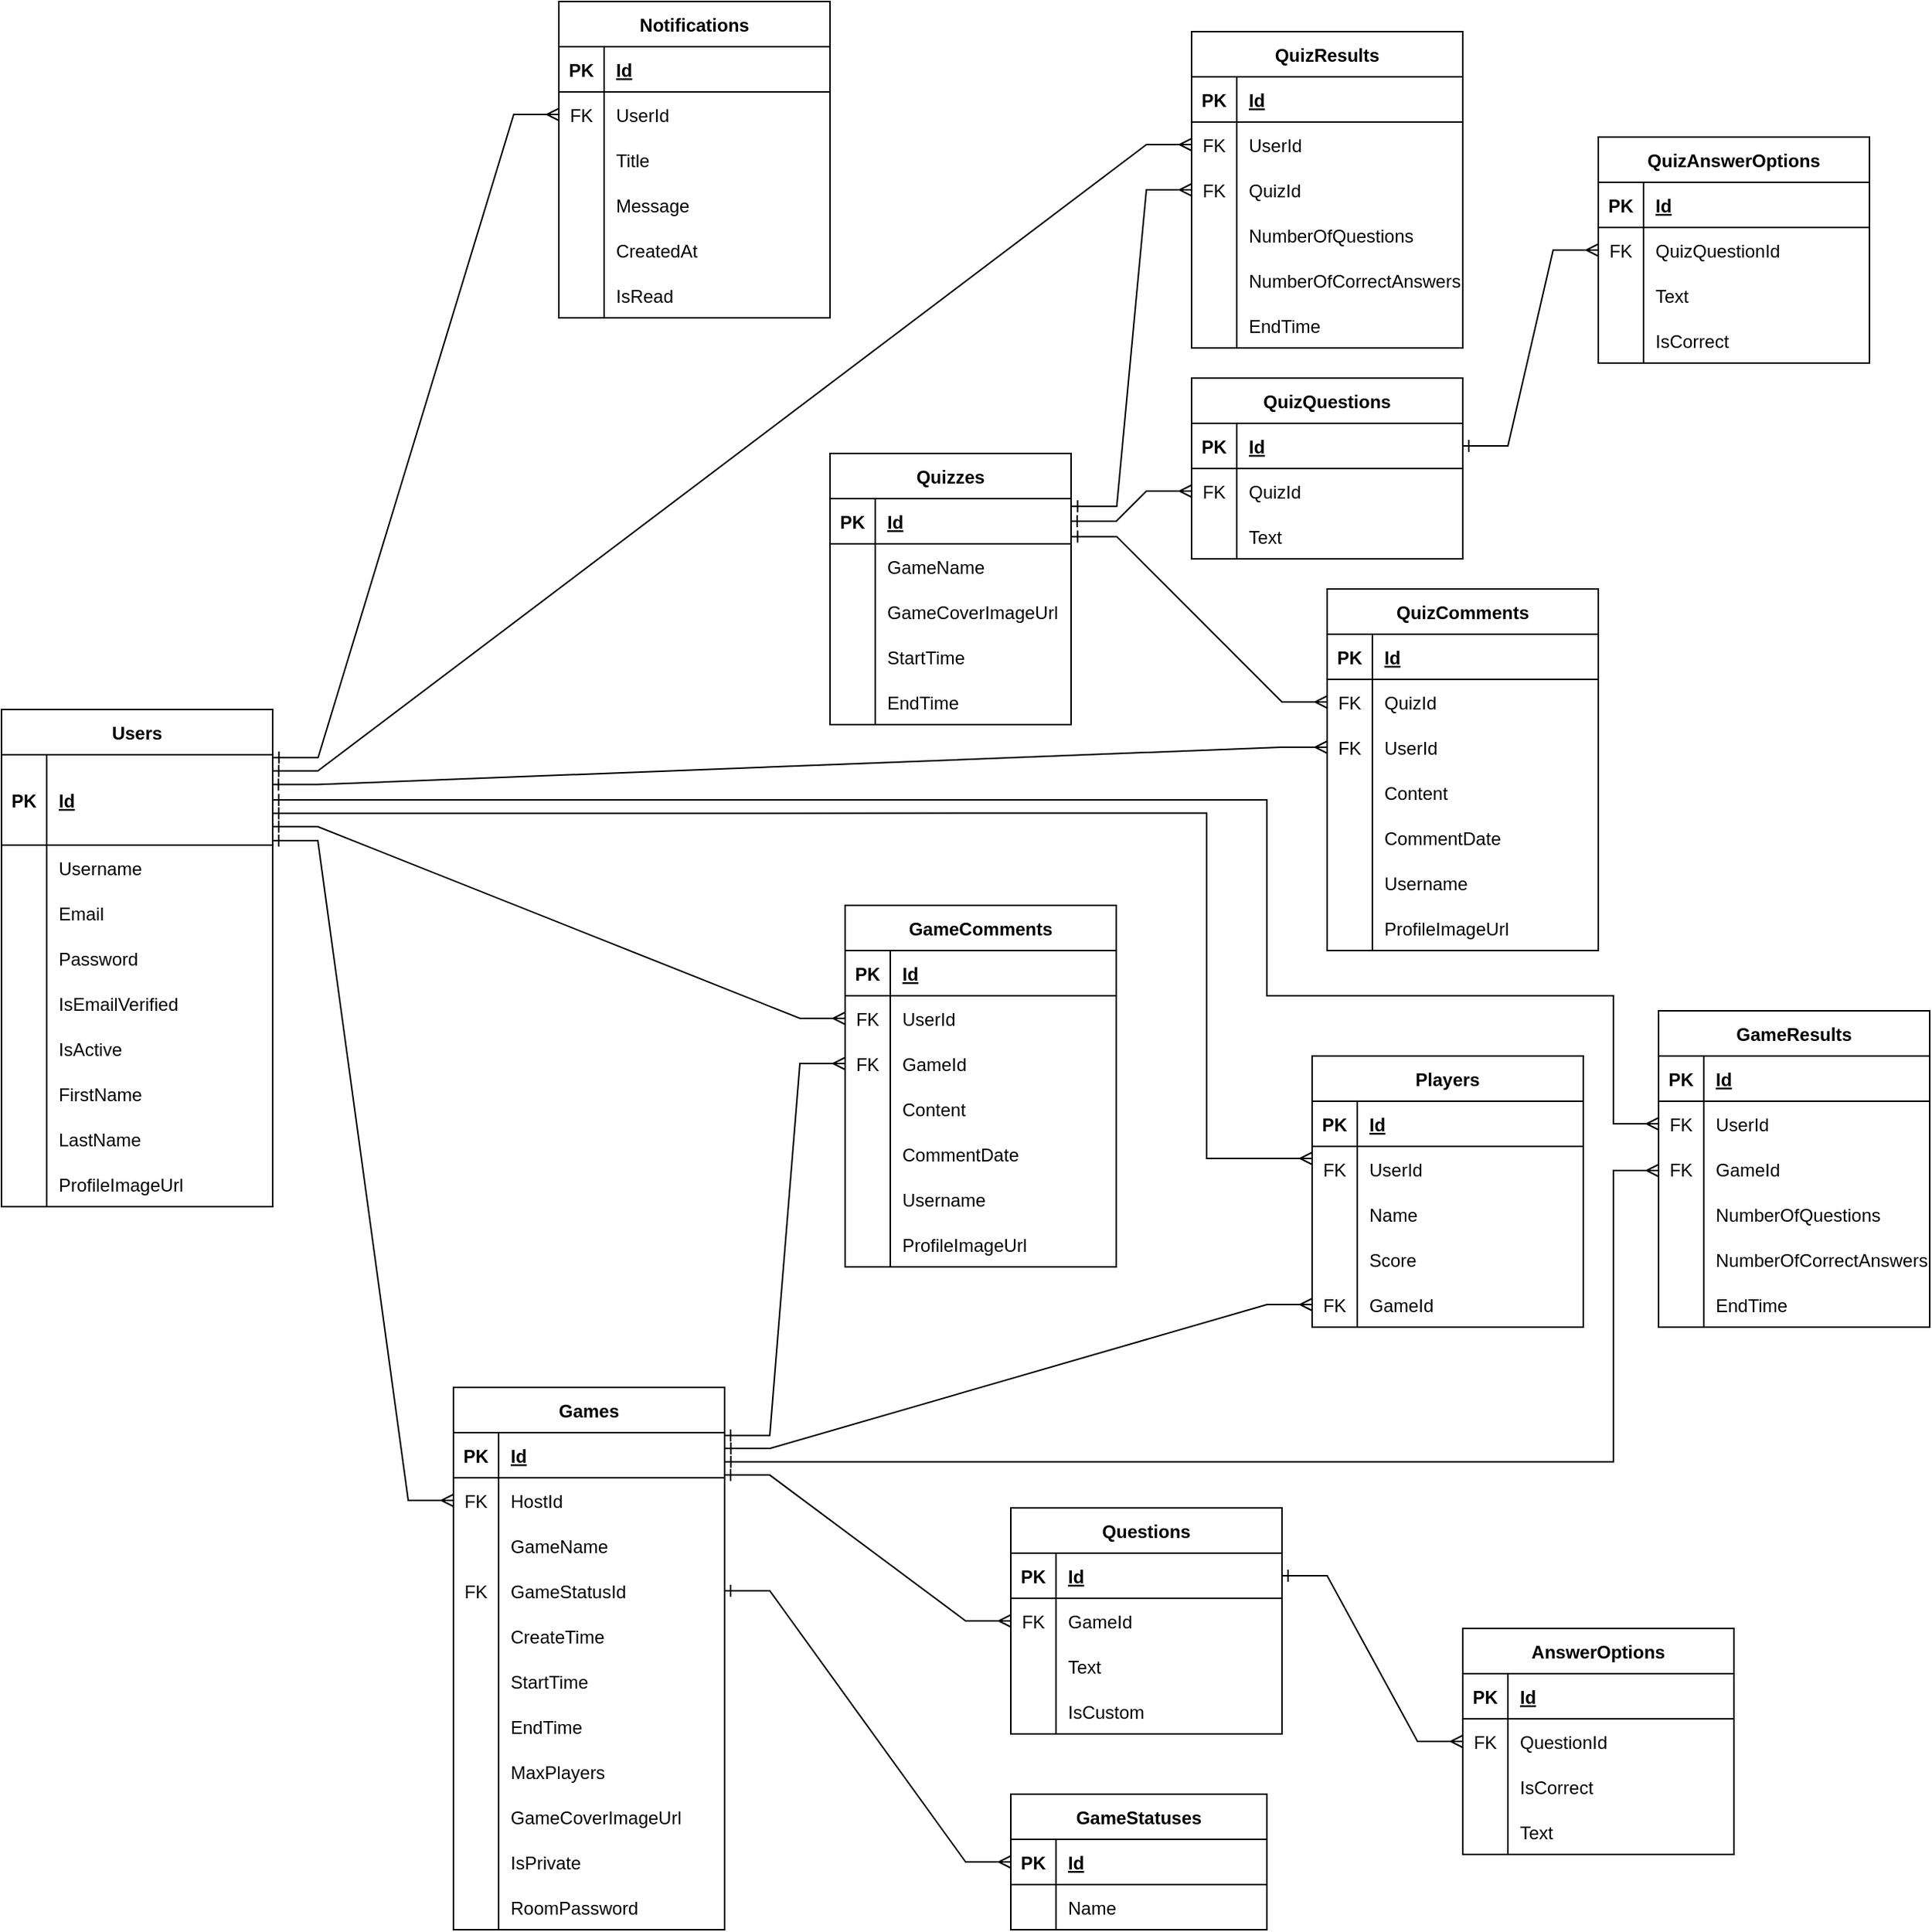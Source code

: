 <mxfile version="25.0.3">
  <diagram name="Page-1" id="-ow4DpQ6KdscyZ0m3crN">
    <mxGraphModel dx="4848" dy="648" grid="1" gridSize="10" guides="1" tooltips="1" connect="1" arrows="1" fold="1" page="1" pageScale="1" pageWidth="850" pageHeight="1100" math="0" shadow="0">
      <root>
        <mxCell id="0" />
        <mxCell id="1" parent="0" />
        <mxCell id="MdwQHWl-gh4oJ_7FTxUS-2" value="Games" style="shape=table;startSize=30;container=1;collapsible=1;childLayout=tableLayout;fixedRows=1;rowLines=0;fontStyle=1;align=center;resizeLast=1;" parent="1" vertex="1">
          <mxGeometry x="-870" y="2040" width="180" height="360" as="geometry" />
        </mxCell>
        <mxCell id="MdwQHWl-gh4oJ_7FTxUS-3" value="" style="shape=partialRectangle;collapsible=0;dropTarget=0;pointerEvents=0;fillColor=none;points=[[0,0.5],[1,0.5]];portConstraint=eastwest;top=0;left=0;right=0;bottom=1;" parent="MdwQHWl-gh4oJ_7FTxUS-2" vertex="1">
          <mxGeometry y="30" width="180" height="30" as="geometry" />
        </mxCell>
        <mxCell id="MdwQHWl-gh4oJ_7FTxUS-4" value="PK" style="shape=partialRectangle;overflow=hidden;connectable=0;fillColor=none;top=0;left=0;bottom=0;right=0;fontStyle=1;" parent="MdwQHWl-gh4oJ_7FTxUS-3" vertex="1">
          <mxGeometry width="30" height="30" as="geometry">
            <mxRectangle width="30" height="30" as="alternateBounds" />
          </mxGeometry>
        </mxCell>
        <mxCell id="MdwQHWl-gh4oJ_7FTxUS-5" value="Id" style="shape=partialRectangle;overflow=hidden;connectable=0;fillColor=none;top=0;left=0;bottom=0;right=0;align=left;spacingLeft=6;fontStyle=5;" parent="MdwQHWl-gh4oJ_7FTxUS-3" vertex="1">
          <mxGeometry x="30" width="150" height="30" as="geometry">
            <mxRectangle width="150" height="30" as="alternateBounds" />
          </mxGeometry>
        </mxCell>
        <mxCell id="MdwQHWl-gh4oJ_7FTxUS-6" value="" style="shape=partialRectangle;collapsible=0;dropTarget=0;pointerEvents=0;fillColor=none;points=[[0,0.5],[1,0.5]];portConstraint=eastwest;top=0;left=0;right=0;bottom=0;" parent="MdwQHWl-gh4oJ_7FTxUS-2" vertex="1">
          <mxGeometry y="60" width="180" height="30" as="geometry" />
        </mxCell>
        <mxCell id="MdwQHWl-gh4oJ_7FTxUS-7" value="FK" style="shape=partialRectangle;overflow=hidden;connectable=0;fillColor=none;top=0;left=0;bottom=0;right=0;" parent="MdwQHWl-gh4oJ_7FTxUS-6" vertex="1">
          <mxGeometry width="30" height="30" as="geometry">
            <mxRectangle width="30" height="30" as="alternateBounds" />
          </mxGeometry>
        </mxCell>
        <mxCell id="MdwQHWl-gh4oJ_7FTxUS-8" value="HostId" style="shape=partialRectangle;overflow=hidden;connectable=0;fillColor=none;top=0;left=0;bottom=0;right=0;align=left;spacingLeft=6;" parent="MdwQHWl-gh4oJ_7FTxUS-6" vertex="1">
          <mxGeometry x="30" width="150" height="30" as="geometry">
            <mxRectangle width="150" height="30" as="alternateBounds" />
          </mxGeometry>
        </mxCell>
        <mxCell id="MdwQHWl-gh4oJ_7FTxUS-9" style="shape=partialRectangle;collapsible=0;dropTarget=0;pointerEvents=0;fillColor=none;points=[[0,0.5],[1,0.5]];portConstraint=eastwest;top=0;left=0;right=0;bottom=0;" parent="MdwQHWl-gh4oJ_7FTxUS-2" vertex="1">
          <mxGeometry y="90" width="180" height="30" as="geometry" />
        </mxCell>
        <mxCell id="MdwQHWl-gh4oJ_7FTxUS-10" style="shape=partialRectangle;overflow=hidden;connectable=0;fillColor=none;top=0;left=0;bottom=0;right=0;" parent="MdwQHWl-gh4oJ_7FTxUS-9" vertex="1">
          <mxGeometry width="30" height="30" as="geometry">
            <mxRectangle width="30" height="30" as="alternateBounds" />
          </mxGeometry>
        </mxCell>
        <mxCell id="MdwQHWl-gh4oJ_7FTxUS-11" value="GameName" style="shape=partialRectangle;overflow=hidden;connectable=0;fillColor=none;top=0;left=0;bottom=0;right=0;align=left;spacingLeft=6;" parent="MdwQHWl-gh4oJ_7FTxUS-9" vertex="1">
          <mxGeometry x="30" width="150" height="30" as="geometry">
            <mxRectangle width="150" height="30" as="alternateBounds" />
          </mxGeometry>
        </mxCell>
        <mxCell id="MdwQHWl-gh4oJ_7FTxUS-12" style="shape=partialRectangle;collapsible=0;dropTarget=0;pointerEvents=0;fillColor=none;points=[[0,0.5],[1,0.5]];portConstraint=eastwest;top=0;left=0;right=0;bottom=0;" parent="MdwQHWl-gh4oJ_7FTxUS-2" vertex="1">
          <mxGeometry y="120" width="180" height="30" as="geometry" />
        </mxCell>
        <mxCell id="MdwQHWl-gh4oJ_7FTxUS-13" value="FK" style="shape=partialRectangle;overflow=hidden;connectable=0;fillColor=none;top=0;left=0;bottom=0;right=0;" parent="MdwQHWl-gh4oJ_7FTxUS-12" vertex="1">
          <mxGeometry width="30" height="30" as="geometry">
            <mxRectangle width="30" height="30" as="alternateBounds" />
          </mxGeometry>
        </mxCell>
        <mxCell id="MdwQHWl-gh4oJ_7FTxUS-14" value="GameStatusId" style="shape=partialRectangle;overflow=hidden;connectable=0;fillColor=none;top=0;left=0;bottom=0;right=0;align=left;spacingLeft=6;" parent="MdwQHWl-gh4oJ_7FTxUS-12" vertex="1">
          <mxGeometry x="30" width="150" height="30" as="geometry">
            <mxRectangle width="150" height="30" as="alternateBounds" />
          </mxGeometry>
        </mxCell>
        <mxCell id="MdwQHWl-gh4oJ_7FTxUS-15" style="shape=partialRectangle;collapsible=0;dropTarget=0;pointerEvents=0;fillColor=none;points=[[0,0.5],[1,0.5]];portConstraint=eastwest;top=0;left=0;right=0;bottom=0;" parent="MdwQHWl-gh4oJ_7FTxUS-2" vertex="1">
          <mxGeometry y="150" width="180" height="30" as="geometry" />
        </mxCell>
        <mxCell id="MdwQHWl-gh4oJ_7FTxUS-16" style="shape=partialRectangle;overflow=hidden;connectable=0;fillColor=none;top=0;left=0;bottom=0;right=0;" parent="MdwQHWl-gh4oJ_7FTxUS-15" vertex="1">
          <mxGeometry width="30" height="30" as="geometry">
            <mxRectangle width="30" height="30" as="alternateBounds" />
          </mxGeometry>
        </mxCell>
        <mxCell id="MdwQHWl-gh4oJ_7FTxUS-17" value="CreateTime" style="shape=partialRectangle;overflow=hidden;connectable=0;fillColor=none;top=0;left=0;bottom=0;right=0;align=left;spacingLeft=6;" parent="MdwQHWl-gh4oJ_7FTxUS-15" vertex="1">
          <mxGeometry x="30" width="150" height="30" as="geometry">
            <mxRectangle width="150" height="30" as="alternateBounds" />
          </mxGeometry>
        </mxCell>
        <mxCell id="MdwQHWl-gh4oJ_7FTxUS-18" style="shape=partialRectangle;collapsible=0;dropTarget=0;pointerEvents=0;fillColor=none;points=[[0,0.5],[1,0.5]];portConstraint=eastwest;top=0;left=0;right=0;bottom=0;" parent="MdwQHWl-gh4oJ_7FTxUS-2" vertex="1">
          <mxGeometry y="180" width="180" height="30" as="geometry" />
        </mxCell>
        <mxCell id="MdwQHWl-gh4oJ_7FTxUS-19" style="shape=partialRectangle;overflow=hidden;connectable=0;fillColor=none;top=0;left=0;bottom=0;right=0;" parent="MdwQHWl-gh4oJ_7FTxUS-18" vertex="1">
          <mxGeometry width="30" height="30" as="geometry">
            <mxRectangle width="30" height="30" as="alternateBounds" />
          </mxGeometry>
        </mxCell>
        <mxCell id="MdwQHWl-gh4oJ_7FTxUS-20" value="StartTime" style="shape=partialRectangle;overflow=hidden;connectable=0;fillColor=none;top=0;left=0;bottom=0;right=0;align=left;spacingLeft=6;" parent="MdwQHWl-gh4oJ_7FTxUS-18" vertex="1">
          <mxGeometry x="30" width="150" height="30" as="geometry">
            <mxRectangle width="150" height="30" as="alternateBounds" />
          </mxGeometry>
        </mxCell>
        <mxCell id="p1RMM7kpjeNRRg5FZOh6-29" style="shape=partialRectangle;collapsible=0;dropTarget=0;pointerEvents=0;fillColor=none;points=[[0,0.5],[1,0.5]];portConstraint=eastwest;top=0;left=0;right=0;bottom=0;" parent="MdwQHWl-gh4oJ_7FTxUS-2" vertex="1">
          <mxGeometry y="210" width="180" height="30" as="geometry" />
        </mxCell>
        <mxCell id="p1RMM7kpjeNRRg5FZOh6-30" style="shape=partialRectangle;overflow=hidden;connectable=0;fillColor=none;top=0;left=0;bottom=0;right=0;" parent="p1RMM7kpjeNRRg5FZOh6-29" vertex="1">
          <mxGeometry width="30" height="30" as="geometry">
            <mxRectangle width="30" height="30" as="alternateBounds" />
          </mxGeometry>
        </mxCell>
        <mxCell id="p1RMM7kpjeNRRg5FZOh6-31" value="EndTime" style="shape=partialRectangle;overflow=hidden;connectable=0;fillColor=none;top=0;left=0;bottom=0;right=0;align=left;spacingLeft=6;" parent="p1RMM7kpjeNRRg5FZOh6-29" vertex="1">
          <mxGeometry x="30" width="150" height="30" as="geometry">
            <mxRectangle width="150" height="30" as="alternateBounds" />
          </mxGeometry>
        </mxCell>
        <mxCell id="MdwQHWl-gh4oJ_7FTxUS-21" style="shape=partialRectangle;collapsible=0;dropTarget=0;pointerEvents=0;fillColor=none;points=[[0,0.5],[1,0.5]];portConstraint=eastwest;top=0;left=0;right=0;bottom=0;" parent="MdwQHWl-gh4oJ_7FTxUS-2" vertex="1">
          <mxGeometry y="240" width="180" height="30" as="geometry" />
        </mxCell>
        <mxCell id="MdwQHWl-gh4oJ_7FTxUS-22" style="shape=partialRectangle;overflow=hidden;connectable=0;fillColor=none;top=0;left=0;bottom=0;right=0;" parent="MdwQHWl-gh4oJ_7FTxUS-21" vertex="1">
          <mxGeometry width="30" height="30" as="geometry">
            <mxRectangle width="30" height="30" as="alternateBounds" />
          </mxGeometry>
        </mxCell>
        <mxCell id="MdwQHWl-gh4oJ_7FTxUS-23" value="MaxPlayers" style="shape=partialRectangle;overflow=hidden;connectable=0;fillColor=none;top=0;left=0;bottom=0;right=0;align=left;spacingLeft=6;" parent="MdwQHWl-gh4oJ_7FTxUS-21" vertex="1">
          <mxGeometry x="30" width="150" height="30" as="geometry">
            <mxRectangle width="150" height="30" as="alternateBounds" />
          </mxGeometry>
        </mxCell>
        <mxCell id="MdwQHWl-gh4oJ_7FTxUS-24" style="shape=partialRectangle;collapsible=0;dropTarget=0;pointerEvents=0;fillColor=none;points=[[0,0.5],[1,0.5]];portConstraint=eastwest;top=0;left=0;right=0;bottom=0;" parent="MdwQHWl-gh4oJ_7FTxUS-2" vertex="1">
          <mxGeometry y="270" width="180" height="30" as="geometry" />
        </mxCell>
        <mxCell id="MdwQHWl-gh4oJ_7FTxUS-25" style="shape=partialRectangle;overflow=hidden;connectable=0;fillColor=none;top=0;left=0;bottom=0;right=0;" parent="MdwQHWl-gh4oJ_7FTxUS-24" vertex="1">
          <mxGeometry width="30" height="30" as="geometry">
            <mxRectangle width="30" height="30" as="alternateBounds" />
          </mxGeometry>
        </mxCell>
        <mxCell id="MdwQHWl-gh4oJ_7FTxUS-26" value="GameCoverImageUrl" style="shape=partialRectangle;overflow=hidden;connectable=0;fillColor=none;top=0;left=0;bottom=0;right=0;align=left;spacingLeft=6;" parent="MdwQHWl-gh4oJ_7FTxUS-24" vertex="1">
          <mxGeometry x="30" width="150" height="30" as="geometry">
            <mxRectangle width="150" height="30" as="alternateBounds" />
          </mxGeometry>
        </mxCell>
        <mxCell id="MdwQHWl-gh4oJ_7FTxUS-27" style="shape=partialRectangle;collapsible=0;dropTarget=0;pointerEvents=0;fillColor=none;points=[[0,0.5],[1,0.5]];portConstraint=eastwest;top=0;left=0;right=0;bottom=0;" parent="MdwQHWl-gh4oJ_7FTxUS-2" vertex="1">
          <mxGeometry y="300" width="180" height="30" as="geometry" />
        </mxCell>
        <mxCell id="MdwQHWl-gh4oJ_7FTxUS-28" style="shape=partialRectangle;overflow=hidden;connectable=0;fillColor=none;top=0;left=0;bottom=0;right=0;" parent="MdwQHWl-gh4oJ_7FTxUS-27" vertex="1">
          <mxGeometry width="30" height="30" as="geometry">
            <mxRectangle width="30" height="30" as="alternateBounds" />
          </mxGeometry>
        </mxCell>
        <mxCell id="MdwQHWl-gh4oJ_7FTxUS-29" value="IsPrivate" style="shape=partialRectangle;overflow=hidden;connectable=0;fillColor=none;top=0;left=0;bottom=0;right=0;align=left;spacingLeft=6;" parent="MdwQHWl-gh4oJ_7FTxUS-27" vertex="1">
          <mxGeometry x="30" width="150" height="30" as="geometry">
            <mxRectangle width="150" height="30" as="alternateBounds" />
          </mxGeometry>
        </mxCell>
        <mxCell id="MdwQHWl-gh4oJ_7FTxUS-30" style="shape=partialRectangle;collapsible=0;dropTarget=0;pointerEvents=0;fillColor=none;points=[[0,0.5],[1,0.5]];portConstraint=eastwest;top=0;left=0;right=0;bottom=0;" parent="MdwQHWl-gh4oJ_7FTxUS-2" vertex="1">
          <mxGeometry y="330" width="180" height="30" as="geometry" />
        </mxCell>
        <mxCell id="MdwQHWl-gh4oJ_7FTxUS-31" style="shape=partialRectangle;overflow=hidden;connectable=0;fillColor=none;top=0;left=0;bottom=0;right=0;" parent="MdwQHWl-gh4oJ_7FTxUS-30" vertex="1">
          <mxGeometry width="30" height="30" as="geometry">
            <mxRectangle width="30" height="30" as="alternateBounds" />
          </mxGeometry>
        </mxCell>
        <mxCell id="MdwQHWl-gh4oJ_7FTxUS-32" value="RoomPassword" style="shape=partialRectangle;overflow=hidden;connectable=0;fillColor=none;top=0;left=0;bottom=0;right=0;align=left;spacingLeft=6;" parent="MdwQHWl-gh4oJ_7FTxUS-30" vertex="1">
          <mxGeometry x="30" width="150" height="30" as="geometry">
            <mxRectangle width="150" height="30" as="alternateBounds" />
          </mxGeometry>
        </mxCell>
        <mxCell id="MdwQHWl-gh4oJ_7FTxUS-33" value="AnswerOptions" style="shape=table;startSize=30;container=1;collapsible=1;childLayout=tableLayout;fixedRows=1;rowLines=0;fontStyle=1;align=center;resizeLast=1;" parent="1" vertex="1">
          <mxGeometry x="-200" y="2200" width="180" height="150" as="geometry" />
        </mxCell>
        <mxCell id="MdwQHWl-gh4oJ_7FTxUS-34" value="" style="shape=partialRectangle;collapsible=0;dropTarget=0;pointerEvents=0;fillColor=none;points=[[0,0.5],[1,0.5]];portConstraint=eastwest;top=0;left=0;right=0;bottom=1;" parent="MdwQHWl-gh4oJ_7FTxUS-33" vertex="1">
          <mxGeometry y="30" width="180" height="30" as="geometry" />
        </mxCell>
        <mxCell id="MdwQHWl-gh4oJ_7FTxUS-35" value="PK" style="shape=partialRectangle;overflow=hidden;connectable=0;fillColor=none;top=0;left=0;bottom=0;right=0;fontStyle=1;" parent="MdwQHWl-gh4oJ_7FTxUS-34" vertex="1">
          <mxGeometry width="30" height="30" as="geometry">
            <mxRectangle width="30" height="30" as="alternateBounds" />
          </mxGeometry>
        </mxCell>
        <mxCell id="MdwQHWl-gh4oJ_7FTxUS-36" value="Id" style="shape=partialRectangle;overflow=hidden;connectable=0;fillColor=none;top=0;left=0;bottom=0;right=0;align=left;spacingLeft=6;fontStyle=5;" parent="MdwQHWl-gh4oJ_7FTxUS-34" vertex="1">
          <mxGeometry x="30" width="150" height="30" as="geometry">
            <mxRectangle width="150" height="30" as="alternateBounds" />
          </mxGeometry>
        </mxCell>
        <mxCell id="MdwQHWl-gh4oJ_7FTxUS-37" value="" style="shape=partialRectangle;collapsible=0;dropTarget=0;pointerEvents=0;fillColor=none;points=[[0,0.5],[1,0.5]];portConstraint=eastwest;top=0;left=0;right=0;bottom=0;" parent="MdwQHWl-gh4oJ_7FTxUS-33" vertex="1">
          <mxGeometry y="60" width="180" height="30" as="geometry" />
        </mxCell>
        <mxCell id="MdwQHWl-gh4oJ_7FTxUS-38" value="FK" style="shape=partialRectangle;overflow=hidden;connectable=0;fillColor=none;top=0;left=0;bottom=0;right=0;" parent="MdwQHWl-gh4oJ_7FTxUS-37" vertex="1">
          <mxGeometry width="30" height="30" as="geometry">
            <mxRectangle width="30" height="30" as="alternateBounds" />
          </mxGeometry>
        </mxCell>
        <mxCell id="MdwQHWl-gh4oJ_7FTxUS-39" value="QuestionId" style="shape=partialRectangle;overflow=hidden;connectable=0;fillColor=none;top=0;left=0;bottom=0;right=0;align=left;spacingLeft=6;" parent="MdwQHWl-gh4oJ_7FTxUS-37" vertex="1">
          <mxGeometry x="30" width="150" height="30" as="geometry">
            <mxRectangle width="150" height="30" as="alternateBounds" />
          </mxGeometry>
        </mxCell>
        <mxCell id="MdwQHWl-gh4oJ_7FTxUS-40" style="shape=partialRectangle;collapsible=0;dropTarget=0;pointerEvents=0;fillColor=none;points=[[0,0.5],[1,0.5]];portConstraint=eastwest;top=0;left=0;right=0;bottom=0;" parent="MdwQHWl-gh4oJ_7FTxUS-33" vertex="1">
          <mxGeometry y="90" width="180" height="30" as="geometry" />
        </mxCell>
        <mxCell id="MdwQHWl-gh4oJ_7FTxUS-41" value="" style="shape=partialRectangle;overflow=hidden;connectable=0;fillColor=none;top=0;left=0;bottom=0;right=0;" parent="MdwQHWl-gh4oJ_7FTxUS-40" vertex="1">
          <mxGeometry width="30" height="30" as="geometry">
            <mxRectangle width="30" height="30" as="alternateBounds" />
          </mxGeometry>
        </mxCell>
        <mxCell id="MdwQHWl-gh4oJ_7FTxUS-42" value="IsCorrect" style="shape=partialRectangle;overflow=hidden;connectable=0;fillColor=none;top=0;left=0;bottom=0;right=0;align=left;spacingLeft=6;" parent="MdwQHWl-gh4oJ_7FTxUS-40" vertex="1">
          <mxGeometry x="30" width="150" height="30" as="geometry">
            <mxRectangle width="150" height="30" as="alternateBounds" />
          </mxGeometry>
        </mxCell>
        <mxCell id="MdwQHWl-gh4oJ_7FTxUS-43" style="shape=partialRectangle;collapsible=0;dropTarget=0;pointerEvents=0;fillColor=none;points=[[0,0.5],[1,0.5]];portConstraint=eastwest;top=0;left=0;right=0;bottom=0;" parent="MdwQHWl-gh4oJ_7FTxUS-33" vertex="1">
          <mxGeometry y="120" width="180" height="30" as="geometry" />
        </mxCell>
        <mxCell id="MdwQHWl-gh4oJ_7FTxUS-44" style="shape=partialRectangle;overflow=hidden;connectable=0;fillColor=none;top=0;left=0;bottom=0;right=0;" parent="MdwQHWl-gh4oJ_7FTxUS-43" vertex="1">
          <mxGeometry width="30" height="30" as="geometry">
            <mxRectangle width="30" height="30" as="alternateBounds" />
          </mxGeometry>
        </mxCell>
        <mxCell id="MdwQHWl-gh4oJ_7FTxUS-45" value="Text" style="shape=partialRectangle;overflow=hidden;connectable=0;fillColor=none;top=0;left=0;bottom=0;right=0;align=left;spacingLeft=6;" parent="MdwQHWl-gh4oJ_7FTxUS-43" vertex="1">
          <mxGeometry x="30" width="150" height="30" as="geometry">
            <mxRectangle width="150" height="30" as="alternateBounds" />
          </mxGeometry>
        </mxCell>
        <mxCell id="MdwQHWl-gh4oJ_7FTxUS-52" value="GameComments" style="shape=table;startSize=30;container=1;collapsible=1;childLayout=tableLayout;fixedRows=1;rowLines=0;fontStyle=1;align=center;resizeLast=1;" parent="1" vertex="1">
          <mxGeometry x="-610" y="1720" width="180" height="240" as="geometry" />
        </mxCell>
        <mxCell id="MdwQHWl-gh4oJ_7FTxUS-53" value="" style="shape=partialRectangle;collapsible=0;dropTarget=0;pointerEvents=0;fillColor=none;points=[[0,0.5],[1,0.5]];portConstraint=eastwest;top=0;left=0;right=0;bottom=1;" parent="MdwQHWl-gh4oJ_7FTxUS-52" vertex="1">
          <mxGeometry y="30" width="180" height="30" as="geometry" />
        </mxCell>
        <mxCell id="MdwQHWl-gh4oJ_7FTxUS-54" value="PK" style="shape=partialRectangle;overflow=hidden;connectable=0;fillColor=none;top=0;left=0;bottom=0;right=0;fontStyle=1;" parent="MdwQHWl-gh4oJ_7FTxUS-53" vertex="1">
          <mxGeometry width="30" height="30" as="geometry">
            <mxRectangle width="30" height="30" as="alternateBounds" />
          </mxGeometry>
        </mxCell>
        <mxCell id="MdwQHWl-gh4oJ_7FTxUS-55" value="Id" style="shape=partialRectangle;overflow=hidden;connectable=0;fillColor=none;top=0;left=0;bottom=0;right=0;align=left;spacingLeft=6;fontStyle=5;" parent="MdwQHWl-gh4oJ_7FTxUS-53" vertex="1">
          <mxGeometry x="30" width="150" height="30" as="geometry">
            <mxRectangle width="150" height="30" as="alternateBounds" />
          </mxGeometry>
        </mxCell>
        <mxCell id="MdwQHWl-gh4oJ_7FTxUS-56" value="" style="shape=partialRectangle;collapsible=0;dropTarget=0;pointerEvents=0;fillColor=none;points=[[0,0.5],[1,0.5]];portConstraint=eastwest;top=0;left=0;right=0;bottom=0;" parent="MdwQHWl-gh4oJ_7FTxUS-52" vertex="1">
          <mxGeometry y="60" width="180" height="30" as="geometry" />
        </mxCell>
        <mxCell id="MdwQHWl-gh4oJ_7FTxUS-57" value="FK" style="shape=partialRectangle;overflow=hidden;connectable=0;fillColor=none;top=0;left=0;bottom=0;right=0;" parent="MdwQHWl-gh4oJ_7FTxUS-56" vertex="1">
          <mxGeometry width="30" height="30" as="geometry">
            <mxRectangle width="30" height="30" as="alternateBounds" />
          </mxGeometry>
        </mxCell>
        <mxCell id="MdwQHWl-gh4oJ_7FTxUS-58" value="UserId" style="shape=partialRectangle;overflow=hidden;connectable=0;fillColor=none;top=0;left=0;bottom=0;right=0;align=left;spacingLeft=6;" parent="MdwQHWl-gh4oJ_7FTxUS-56" vertex="1">
          <mxGeometry x="30" width="150" height="30" as="geometry">
            <mxRectangle width="150" height="30" as="alternateBounds" />
          </mxGeometry>
        </mxCell>
        <mxCell id="MdwQHWl-gh4oJ_7FTxUS-59" style="shape=partialRectangle;collapsible=0;dropTarget=0;pointerEvents=0;fillColor=none;points=[[0,0.5],[1,0.5]];portConstraint=eastwest;top=0;left=0;right=0;bottom=0;" parent="MdwQHWl-gh4oJ_7FTxUS-52" vertex="1">
          <mxGeometry y="90" width="180" height="30" as="geometry" />
        </mxCell>
        <mxCell id="MdwQHWl-gh4oJ_7FTxUS-60" value="FK" style="shape=partialRectangle;overflow=hidden;connectable=0;fillColor=none;top=0;left=0;bottom=0;right=0;" parent="MdwQHWl-gh4oJ_7FTxUS-59" vertex="1">
          <mxGeometry width="30" height="30" as="geometry">
            <mxRectangle width="30" height="30" as="alternateBounds" />
          </mxGeometry>
        </mxCell>
        <mxCell id="MdwQHWl-gh4oJ_7FTxUS-61" value="GameId" style="shape=partialRectangle;overflow=hidden;connectable=0;fillColor=none;top=0;left=0;bottom=0;right=0;align=left;spacingLeft=6;" parent="MdwQHWl-gh4oJ_7FTxUS-59" vertex="1">
          <mxGeometry x="30" width="150" height="30" as="geometry">
            <mxRectangle width="150" height="30" as="alternateBounds" />
          </mxGeometry>
        </mxCell>
        <mxCell id="MdwQHWl-gh4oJ_7FTxUS-62" style="shape=partialRectangle;collapsible=0;dropTarget=0;pointerEvents=0;fillColor=none;points=[[0,0.5],[1,0.5]];portConstraint=eastwest;top=0;left=0;right=0;bottom=0;" parent="MdwQHWl-gh4oJ_7FTxUS-52" vertex="1">
          <mxGeometry y="120" width="180" height="30" as="geometry" />
        </mxCell>
        <mxCell id="MdwQHWl-gh4oJ_7FTxUS-63" style="shape=partialRectangle;overflow=hidden;connectable=0;fillColor=none;top=0;left=0;bottom=0;right=0;" parent="MdwQHWl-gh4oJ_7FTxUS-62" vertex="1">
          <mxGeometry width="30" height="30" as="geometry">
            <mxRectangle width="30" height="30" as="alternateBounds" />
          </mxGeometry>
        </mxCell>
        <mxCell id="MdwQHWl-gh4oJ_7FTxUS-64" value="Content" style="shape=partialRectangle;overflow=hidden;connectable=0;fillColor=none;top=0;left=0;bottom=0;right=0;align=left;spacingLeft=6;" parent="MdwQHWl-gh4oJ_7FTxUS-62" vertex="1">
          <mxGeometry x="30" width="150" height="30" as="geometry">
            <mxRectangle width="150" height="30" as="alternateBounds" />
          </mxGeometry>
        </mxCell>
        <mxCell id="MdwQHWl-gh4oJ_7FTxUS-65" style="shape=partialRectangle;collapsible=0;dropTarget=0;pointerEvents=0;fillColor=none;points=[[0,0.5],[1,0.5]];portConstraint=eastwest;top=0;left=0;right=0;bottom=0;" parent="MdwQHWl-gh4oJ_7FTxUS-52" vertex="1">
          <mxGeometry y="150" width="180" height="30" as="geometry" />
        </mxCell>
        <mxCell id="MdwQHWl-gh4oJ_7FTxUS-66" style="shape=partialRectangle;overflow=hidden;connectable=0;fillColor=none;top=0;left=0;bottom=0;right=0;" parent="MdwQHWl-gh4oJ_7FTxUS-65" vertex="1">
          <mxGeometry width="30" height="30" as="geometry">
            <mxRectangle width="30" height="30" as="alternateBounds" />
          </mxGeometry>
        </mxCell>
        <mxCell id="MdwQHWl-gh4oJ_7FTxUS-67" value="CommentDate" style="shape=partialRectangle;overflow=hidden;connectable=0;fillColor=none;top=0;left=0;bottom=0;right=0;align=left;spacingLeft=6;" parent="MdwQHWl-gh4oJ_7FTxUS-65" vertex="1">
          <mxGeometry x="30" width="150" height="30" as="geometry">
            <mxRectangle width="150" height="30" as="alternateBounds" />
          </mxGeometry>
        </mxCell>
        <mxCell id="p1RMM7kpjeNRRg5FZOh6-4" style="shape=partialRectangle;collapsible=0;dropTarget=0;pointerEvents=0;fillColor=none;points=[[0,0.5],[1,0.5]];portConstraint=eastwest;top=0;left=0;right=0;bottom=0;" parent="MdwQHWl-gh4oJ_7FTxUS-52" vertex="1">
          <mxGeometry y="180" width="180" height="30" as="geometry" />
        </mxCell>
        <mxCell id="p1RMM7kpjeNRRg5FZOh6-5" style="shape=partialRectangle;overflow=hidden;connectable=0;fillColor=none;top=0;left=0;bottom=0;right=0;" parent="p1RMM7kpjeNRRg5FZOh6-4" vertex="1">
          <mxGeometry width="30" height="30" as="geometry">
            <mxRectangle width="30" height="30" as="alternateBounds" />
          </mxGeometry>
        </mxCell>
        <mxCell id="p1RMM7kpjeNRRg5FZOh6-6" value="Username" style="shape=partialRectangle;overflow=hidden;connectable=0;fillColor=none;top=0;left=0;bottom=0;right=0;align=left;spacingLeft=6;" parent="p1RMM7kpjeNRRg5FZOh6-4" vertex="1">
          <mxGeometry x="30" width="150" height="30" as="geometry">
            <mxRectangle width="150" height="30" as="alternateBounds" />
          </mxGeometry>
        </mxCell>
        <mxCell id="p1RMM7kpjeNRRg5FZOh6-7" style="shape=partialRectangle;collapsible=0;dropTarget=0;pointerEvents=0;fillColor=none;points=[[0,0.5],[1,0.5]];portConstraint=eastwest;top=0;left=0;right=0;bottom=0;" parent="MdwQHWl-gh4oJ_7FTxUS-52" vertex="1">
          <mxGeometry y="210" width="180" height="30" as="geometry" />
        </mxCell>
        <mxCell id="p1RMM7kpjeNRRg5FZOh6-8" style="shape=partialRectangle;overflow=hidden;connectable=0;fillColor=none;top=0;left=0;bottom=0;right=0;" parent="p1RMM7kpjeNRRg5FZOh6-7" vertex="1">
          <mxGeometry width="30" height="30" as="geometry">
            <mxRectangle width="30" height="30" as="alternateBounds" />
          </mxGeometry>
        </mxCell>
        <mxCell id="p1RMM7kpjeNRRg5FZOh6-9" value="ProfileImageUrl" style="shape=partialRectangle;overflow=hidden;connectable=0;fillColor=none;top=0;left=0;bottom=0;right=0;align=left;spacingLeft=6;" parent="p1RMM7kpjeNRRg5FZOh6-7" vertex="1">
          <mxGeometry x="30" width="150" height="30" as="geometry">
            <mxRectangle width="150" height="30" as="alternateBounds" />
          </mxGeometry>
        </mxCell>
        <mxCell id="MdwQHWl-gh4oJ_7FTxUS-68" value="GameStatuses" style="shape=table;startSize=30;container=1;collapsible=1;childLayout=tableLayout;fixedRows=1;rowLines=0;fontStyle=1;align=center;resizeLast=1;" parent="1" vertex="1">
          <mxGeometry x="-500" y="2310" width="170" height="90" as="geometry" />
        </mxCell>
        <mxCell id="MdwQHWl-gh4oJ_7FTxUS-69" value="" style="shape=partialRectangle;collapsible=0;dropTarget=0;pointerEvents=0;fillColor=none;points=[[0,0.5],[1,0.5]];portConstraint=eastwest;top=0;left=0;right=0;bottom=1;" parent="MdwQHWl-gh4oJ_7FTxUS-68" vertex="1">
          <mxGeometry y="30" width="170" height="30" as="geometry" />
        </mxCell>
        <mxCell id="MdwQHWl-gh4oJ_7FTxUS-70" value="PK" style="shape=partialRectangle;overflow=hidden;connectable=0;fillColor=none;top=0;left=0;bottom=0;right=0;fontStyle=1;" parent="MdwQHWl-gh4oJ_7FTxUS-69" vertex="1">
          <mxGeometry width="30" height="30" as="geometry">
            <mxRectangle width="30" height="30" as="alternateBounds" />
          </mxGeometry>
        </mxCell>
        <mxCell id="MdwQHWl-gh4oJ_7FTxUS-71" value="Id" style="shape=partialRectangle;overflow=hidden;connectable=0;fillColor=none;top=0;left=0;bottom=0;right=0;align=left;spacingLeft=6;fontStyle=5;" parent="MdwQHWl-gh4oJ_7FTxUS-69" vertex="1">
          <mxGeometry x="30" width="140" height="30" as="geometry">
            <mxRectangle width="140" height="30" as="alternateBounds" />
          </mxGeometry>
        </mxCell>
        <mxCell id="MdwQHWl-gh4oJ_7FTxUS-72" value="" style="shape=partialRectangle;collapsible=0;dropTarget=0;pointerEvents=0;fillColor=none;points=[[0,0.5],[1,0.5]];portConstraint=eastwest;top=0;left=0;right=0;bottom=0;" parent="MdwQHWl-gh4oJ_7FTxUS-68" vertex="1">
          <mxGeometry y="60" width="170" height="30" as="geometry" />
        </mxCell>
        <mxCell id="MdwQHWl-gh4oJ_7FTxUS-73" value="" style="shape=partialRectangle;overflow=hidden;connectable=0;fillColor=none;top=0;left=0;bottom=0;right=0;" parent="MdwQHWl-gh4oJ_7FTxUS-72" vertex="1">
          <mxGeometry width="30" height="30" as="geometry">
            <mxRectangle width="30" height="30" as="alternateBounds" />
          </mxGeometry>
        </mxCell>
        <mxCell id="MdwQHWl-gh4oJ_7FTxUS-74" value="Name" style="shape=partialRectangle;overflow=hidden;connectable=0;fillColor=none;top=0;left=0;bottom=0;right=0;align=left;spacingLeft=6;" parent="MdwQHWl-gh4oJ_7FTxUS-72" vertex="1">
          <mxGeometry x="30" width="140" height="30" as="geometry">
            <mxRectangle width="140" height="30" as="alternateBounds" />
          </mxGeometry>
        </mxCell>
        <mxCell id="MdwQHWl-gh4oJ_7FTxUS-81" value="Players" style="shape=table;startSize=30;container=1;collapsible=1;childLayout=tableLayout;fixedRows=1;rowLines=0;fontStyle=1;align=center;resizeLast=1;" parent="1" vertex="1">
          <mxGeometry x="-300" y="1820" width="180" height="180" as="geometry" />
        </mxCell>
        <mxCell id="MdwQHWl-gh4oJ_7FTxUS-82" value="" style="shape=partialRectangle;collapsible=0;dropTarget=0;pointerEvents=0;fillColor=none;points=[[0,0.5],[1,0.5]];portConstraint=eastwest;top=0;left=0;right=0;bottom=1;" parent="MdwQHWl-gh4oJ_7FTxUS-81" vertex="1">
          <mxGeometry y="30" width="180" height="30" as="geometry" />
        </mxCell>
        <mxCell id="MdwQHWl-gh4oJ_7FTxUS-83" value="PK" style="shape=partialRectangle;overflow=hidden;connectable=0;fillColor=none;top=0;left=0;bottom=0;right=0;fontStyle=1;" parent="MdwQHWl-gh4oJ_7FTxUS-82" vertex="1">
          <mxGeometry width="30" height="30" as="geometry">
            <mxRectangle width="30" height="30" as="alternateBounds" />
          </mxGeometry>
        </mxCell>
        <mxCell id="MdwQHWl-gh4oJ_7FTxUS-84" value="Id" style="shape=partialRectangle;overflow=hidden;connectable=0;fillColor=none;top=0;left=0;bottom=0;right=0;align=left;spacingLeft=6;fontStyle=5;" parent="MdwQHWl-gh4oJ_7FTxUS-82" vertex="1">
          <mxGeometry x="30" width="150" height="30" as="geometry">
            <mxRectangle width="150" height="30" as="alternateBounds" />
          </mxGeometry>
        </mxCell>
        <mxCell id="MdwQHWl-gh4oJ_7FTxUS-85" value="" style="shape=partialRectangle;collapsible=0;dropTarget=0;pointerEvents=0;fillColor=none;points=[[0,0.5],[1,0.5]];portConstraint=eastwest;top=0;left=0;right=0;bottom=0;" parent="MdwQHWl-gh4oJ_7FTxUS-81" vertex="1">
          <mxGeometry y="60" width="180" height="30" as="geometry" />
        </mxCell>
        <mxCell id="MdwQHWl-gh4oJ_7FTxUS-86" value="FK" style="shape=partialRectangle;overflow=hidden;connectable=0;fillColor=none;top=0;left=0;bottom=0;right=0;" parent="MdwQHWl-gh4oJ_7FTxUS-85" vertex="1">
          <mxGeometry width="30" height="30" as="geometry">
            <mxRectangle width="30" height="30" as="alternateBounds" />
          </mxGeometry>
        </mxCell>
        <mxCell id="MdwQHWl-gh4oJ_7FTxUS-87" value="UserId" style="shape=partialRectangle;overflow=hidden;connectable=0;fillColor=none;top=0;left=0;bottom=0;right=0;align=left;spacingLeft=6;" parent="MdwQHWl-gh4oJ_7FTxUS-85" vertex="1">
          <mxGeometry x="30" width="150" height="30" as="geometry">
            <mxRectangle width="150" height="30" as="alternateBounds" />
          </mxGeometry>
        </mxCell>
        <mxCell id="MdwQHWl-gh4oJ_7FTxUS-88" style="shape=partialRectangle;collapsible=0;dropTarget=0;pointerEvents=0;fillColor=none;points=[[0,0.5],[1,0.5]];portConstraint=eastwest;top=0;left=0;right=0;bottom=0;" parent="MdwQHWl-gh4oJ_7FTxUS-81" vertex="1">
          <mxGeometry y="90" width="180" height="30" as="geometry" />
        </mxCell>
        <mxCell id="MdwQHWl-gh4oJ_7FTxUS-89" style="shape=partialRectangle;overflow=hidden;connectable=0;fillColor=none;top=0;left=0;bottom=0;right=0;" parent="MdwQHWl-gh4oJ_7FTxUS-88" vertex="1">
          <mxGeometry width="30" height="30" as="geometry">
            <mxRectangle width="30" height="30" as="alternateBounds" />
          </mxGeometry>
        </mxCell>
        <mxCell id="MdwQHWl-gh4oJ_7FTxUS-90" value="Name" style="shape=partialRectangle;overflow=hidden;connectable=0;fillColor=none;top=0;left=0;bottom=0;right=0;align=left;spacingLeft=6;" parent="MdwQHWl-gh4oJ_7FTxUS-88" vertex="1">
          <mxGeometry x="30" width="150" height="30" as="geometry">
            <mxRectangle width="150" height="30" as="alternateBounds" />
          </mxGeometry>
        </mxCell>
        <mxCell id="MdwQHWl-gh4oJ_7FTxUS-91" style="shape=partialRectangle;collapsible=0;dropTarget=0;pointerEvents=0;fillColor=none;points=[[0,0.5],[1,0.5]];portConstraint=eastwest;top=0;left=0;right=0;bottom=0;" parent="MdwQHWl-gh4oJ_7FTxUS-81" vertex="1">
          <mxGeometry y="120" width="180" height="30" as="geometry" />
        </mxCell>
        <mxCell id="MdwQHWl-gh4oJ_7FTxUS-92" style="shape=partialRectangle;overflow=hidden;connectable=0;fillColor=none;top=0;left=0;bottom=0;right=0;" parent="MdwQHWl-gh4oJ_7FTxUS-91" vertex="1">
          <mxGeometry width="30" height="30" as="geometry">
            <mxRectangle width="30" height="30" as="alternateBounds" />
          </mxGeometry>
        </mxCell>
        <mxCell id="MdwQHWl-gh4oJ_7FTxUS-93" value="Score" style="shape=partialRectangle;overflow=hidden;connectable=0;fillColor=none;top=0;left=0;bottom=0;right=0;align=left;spacingLeft=6;" parent="MdwQHWl-gh4oJ_7FTxUS-91" vertex="1">
          <mxGeometry x="30" width="150" height="30" as="geometry">
            <mxRectangle width="150" height="30" as="alternateBounds" />
          </mxGeometry>
        </mxCell>
        <mxCell id="MdwQHWl-gh4oJ_7FTxUS-94" style="shape=partialRectangle;collapsible=0;dropTarget=0;pointerEvents=0;fillColor=none;points=[[0,0.5],[1,0.5]];portConstraint=eastwest;top=0;left=0;right=0;bottom=0;" parent="MdwQHWl-gh4oJ_7FTxUS-81" vertex="1">
          <mxGeometry y="150" width="180" height="30" as="geometry" />
        </mxCell>
        <mxCell id="MdwQHWl-gh4oJ_7FTxUS-95" value="FK" style="shape=partialRectangle;overflow=hidden;connectable=0;fillColor=none;top=0;left=0;bottom=0;right=0;" parent="MdwQHWl-gh4oJ_7FTxUS-94" vertex="1">
          <mxGeometry width="30" height="30" as="geometry">
            <mxRectangle width="30" height="30" as="alternateBounds" />
          </mxGeometry>
        </mxCell>
        <mxCell id="MdwQHWl-gh4oJ_7FTxUS-96" value="GameId" style="shape=partialRectangle;overflow=hidden;connectable=0;fillColor=none;top=0;left=0;bottom=0;right=0;align=left;spacingLeft=6;" parent="MdwQHWl-gh4oJ_7FTxUS-94" vertex="1">
          <mxGeometry x="30" width="150" height="30" as="geometry">
            <mxRectangle width="150" height="30" as="alternateBounds" />
          </mxGeometry>
        </mxCell>
        <mxCell id="MdwQHWl-gh4oJ_7FTxUS-113" value="Questions" style="shape=table;startSize=30;container=1;collapsible=1;childLayout=tableLayout;fixedRows=1;rowLines=0;fontStyle=1;align=center;resizeLast=1;" parent="1" vertex="1">
          <mxGeometry x="-500" y="2120" width="180" height="150" as="geometry" />
        </mxCell>
        <mxCell id="MdwQHWl-gh4oJ_7FTxUS-114" value="" style="shape=partialRectangle;collapsible=0;dropTarget=0;pointerEvents=0;fillColor=none;points=[[0,0.5],[1,0.5]];portConstraint=eastwest;top=0;left=0;right=0;bottom=1;" parent="MdwQHWl-gh4oJ_7FTxUS-113" vertex="1">
          <mxGeometry y="30" width="180" height="30" as="geometry" />
        </mxCell>
        <mxCell id="MdwQHWl-gh4oJ_7FTxUS-115" value="PK" style="shape=partialRectangle;overflow=hidden;connectable=0;fillColor=none;top=0;left=0;bottom=0;right=0;fontStyle=1;" parent="MdwQHWl-gh4oJ_7FTxUS-114" vertex="1">
          <mxGeometry width="30" height="30" as="geometry">
            <mxRectangle width="30" height="30" as="alternateBounds" />
          </mxGeometry>
        </mxCell>
        <mxCell id="MdwQHWl-gh4oJ_7FTxUS-116" value="Id" style="shape=partialRectangle;overflow=hidden;connectable=0;fillColor=none;top=0;left=0;bottom=0;right=0;align=left;spacingLeft=6;fontStyle=5;" parent="MdwQHWl-gh4oJ_7FTxUS-114" vertex="1">
          <mxGeometry x="30" width="150" height="30" as="geometry">
            <mxRectangle width="150" height="30" as="alternateBounds" />
          </mxGeometry>
        </mxCell>
        <mxCell id="MdwQHWl-gh4oJ_7FTxUS-117" style="shape=partialRectangle;collapsible=0;dropTarget=0;pointerEvents=0;fillColor=none;points=[[0,0.5],[1,0.5]];portConstraint=eastwest;top=0;left=0;right=0;bottom=0;" parent="MdwQHWl-gh4oJ_7FTxUS-113" vertex="1">
          <mxGeometry y="60" width="180" height="30" as="geometry" />
        </mxCell>
        <mxCell id="MdwQHWl-gh4oJ_7FTxUS-118" value="FK" style="shape=partialRectangle;overflow=hidden;connectable=0;fillColor=none;top=0;left=0;bottom=0;right=0;" parent="MdwQHWl-gh4oJ_7FTxUS-117" vertex="1">
          <mxGeometry width="30" height="30" as="geometry">
            <mxRectangle width="30" height="30" as="alternateBounds" />
          </mxGeometry>
        </mxCell>
        <mxCell id="MdwQHWl-gh4oJ_7FTxUS-119" value="GameId" style="shape=partialRectangle;overflow=hidden;connectable=0;fillColor=none;top=0;left=0;bottom=0;right=0;align=left;spacingLeft=6;" parent="MdwQHWl-gh4oJ_7FTxUS-117" vertex="1">
          <mxGeometry x="30" width="150" height="30" as="geometry">
            <mxRectangle width="150" height="30" as="alternateBounds" />
          </mxGeometry>
        </mxCell>
        <mxCell id="MdwQHWl-gh4oJ_7FTxUS-120" style="shape=partialRectangle;collapsible=0;dropTarget=0;pointerEvents=0;fillColor=none;points=[[0,0.5],[1,0.5]];portConstraint=eastwest;top=0;left=0;right=0;bottom=0;" parent="MdwQHWl-gh4oJ_7FTxUS-113" vertex="1">
          <mxGeometry y="90" width="180" height="30" as="geometry" />
        </mxCell>
        <mxCell id="MdwQHWl-gh4oJ_7FTxUS-121" style="shape=partialRectangle;overflow=hidden;connectable=0;fillColor=none;top=0;left=0;bottom=0;right=0;" parent="MdwQHWl-gh4oJ_7FTxUS-120" vertex="1">
          <mxGeometry width="30" height="30" as="geometry">
            <mxRectangle width="30" height="30" as="alternateBounds" />
          </mxGeometry>
        </mxCell>
        <mxCell id="MdwQHWl-gh4oJ_7FTxUS-122" value="Text" style="shape=partialRectangle;overflow=hidden;connectable=0;fillColor=none;top=0;left=0;bottom=0;right=0;align=left;spacingLeft=6;" parent="MdwQHWl-gh4oJ_7FTxUS-120" vertex="1">
          <mxGeometry x="30" width="150" height="30" as="geometry">
            <mxRectangle width="150" height="30" as="alternateBounds" />
          </mxGeometry>
        </mxCell>
        <mxCell id="MdwQHWl-gh4oJ_7FTxUS-123" style="shape=partialRectangle;collapsible=0;dropTarget=0;pointerEvents=0;fillColor=none;points=[[0,0.5],[1,0.5]];portConstraint=eastwest;top=0;left=0;right=0;bottom=0;" parent="MdwQHWl-gh4oJ_7FTxUS-113" vertex="1">
          <mxGeometry y="120" width="180" height="30" as="geometry" />
        </mxCell>
        <mxCell id="MdwQHWl-gh4oJ_7FTxUS-124" style="shape=partialRectangle;overflow=hidden;connectable=0;fillColor=none;top=0;left=0;bottom=0;right=0;" parent="MdwQHWl-gh4oJ_7FTxUS-123" vertex="1">
          <mxGeometry width="30" height="30" as="geometry">
            <mxRectangle width="30" height="30" as="alternateBounds" />
          </mxGeometry>
        </mxCell>
        <mxCell id="MdwQHWl-gh4oJ_7FTxUS-125" value="IsCustom" style="shape=partialRectangle;overflow=hidden;connectable=0;fillColor=none;top=0;left=0;bottom=0;right=0;align=left;spacingLeft=6;" parent="MdwQHWl-gh4oJ_7FTxUS-123" vertex="1">
          <mxGeometry x="30" width="150" height="30" as="geometry">
            <mxRectangle width="150" height="30" as="alternateBounds" />
          </mxGeometry>
        </mxCell>
        <mxCell id="MdwQHWl-gh4oJ_7FTxUS-135" value="QuizAnswerOptions" style="shape=table;startSize=30;container=1;collapsible=1;childLayout=tableLayout;fixedRows=1;rowLines=0;fontStyle=1;align=center;resizeLast=1;" parent="1" vertex="1">
          <mxGeometry x="-110" y="1210" width="180" height="150" as="geometry" />
        </mxCell>
        <mxCell id="MdwQHWl-gh4oJ_7FTxUS-136" value="" style="shape=partialRectangle;collapsible=0;dropTarget=0;pointerEvents=0;fillColor=none;points=[[0,0.5],[1,0.5]];portConstraint=eastwest;top=0;left=0;right=0;bottom=1;" parent="MdwQHWl-gh4oJ_7FTxUS-135" vertex="1">
          <mxGeometry y="30" width="180" height="30" as="geometry" />
        </mxCell>
        <mxCell id="MdwQHWl-gh4oJ_7FTxUS-137" value="PK" style="shape=partialRectangle;overflow=hidden;connectable=0;fillColor=none;top=0;left=0;bottom=0;right=0;fontStyle=1;" parent="MdwQHWl-gh4oJ_7FTxUS-136" vertex="1">
          <mxGeometry width="30" height="30" as="geometry">
            <mxRectangle width="30" height="30" as="alternateBounds" />
          </mxGeometry>
        </mxCell>
        <mxCell id="MdwQHWl-gh4oJ_7FTxUS-138" value="Id" style="shape=partialRectangle;overflow=hidden;connectable=0;fillColor=none;top=0;left=0;bottom=0;right=0;align=left;spacingLeft=6;fontStyle=5;" parent="MdwQHWl-gh4oJ_7FTxUS-136" vertex="1">
          <mxGeometry x="30" width="150" height="30" as="geometry">
            <mxRectangle width="150" height="30" as="alternateBounds" />
          </mxGeometry>
        </mxCell>
        <mxCell id="MdwQHWl-gh4oJ_7FTxUS-139" style="shape=partialRectangle;collapsible=0;dropTarget=0;pointerEvents=0;fillColor=none;points=[[0,0.5],[1,0.5]];portConstraint=eastwest;top=0;left=0;right=0;bottom=0;" parent="MdwQHWl-gh4oJ_7FTxUS-135" vertex="1">
          <mxGeometry y="60" width="180" height="30" as="geometry" />
        </mxCell>
        <mxCell id="MdwQHWl-gh4oJ_7FTxUS-140" value="FK" style="shape=partialRectangle;overflow=hidden;connectable=0;fillColor=none;top=0;left=0;bottom=0;right=0;" parent="MdwQHWl-gh4oJ_7FTxUS-139" vertex="1">
          <mxGeometry width="30" height="30" as="geometry">
            <mxRectangle width="30" height="30" as="alternateBounds" />
          </mxGeometry>
        </mxCell>
        <mxCell id="MdwQHWl-gh4oJ_7FTxUS-141" value="QuizQuestionId" style="shape=partialRectangle;overflow=hidden;connectable=0;fillColor=none;top=0;left=0;bottom=0;right=0;align=left;spacingLeft=6;" parent="MdwQHWl-gh4oJ_7FTxUS-139" vertex="1">
          <mxGeometry x="30" width="150" height="30" as="geometry">
            <mxRectangle width="150" height="30" as="alternateBounds" />
          </mxGeometry>
        </mxCell>
        <mxCell id="MdwQHWl-gh4oJ_7FTxUS-142" style="shape=partialRectangle;collapsible=0;dropTarget=0;pointerEvents=0;fillColor=none;points=[[0,0.5],[1,0.5]];portConstraint=eastwest;top=0;left=0;right=0;bottom=0;" parent="MdwQHWl-gh4oJ_7FTxUS-135" vertex="1">
          <mxGeometry y="90" width="180" height="30" as="geometry" />
        </mxCell>
        <mxCell id="MdwQHWl-gh4oJ_7FTxUS-143" style="shape=partialRectangle;overflow=hidden;connectable=0;fillColor=none;top=0;left=0;bottom=0;right=0;" parent="MdwQHWl-gh4oJ_7FTxUS-142" vertex="1">
          <mxGeometry width="30" height="30" as="geometry">
            <mxRectangle width="30" height="30" as="alternateBounds" />
          </mxGeometry>
        </mxCell>
        <mxCell id="MdwQHWl-gh4oJ_7FTxUS-144" value="Text" style="shape=partialRectangle;overflow=hidden;connectable=0;fillColor=none;top=0;left=0;bottom=0;right=0;align=left;spacingLeft=6;" parent="MdwQHWl-gh4oJ_7FTxUS-142" vertex="1">
          <mxGeometry x="30" width="150" height="30" as="geometry">
            <mxRectangle width="150" height="30" as="alternateBounds" />
          </mxGeometry>
        </mxCell>
        <mxCell id="MdwQHWl-gh4oJ_7FTxUS-145" style="shape=partialRectangle;collapsible=0;dropTarget=0;pointerEvents=0;fillColor=none;points=[[0,0.5],[1,0.5]];portConstraint=eastwest;top=0;left=0;right=0;bottom=0;" parent="MdwQHWl-gh4oJ_7FTxUS-135" vertex="1">
          <mxGeometry y="120" width="180" height="30" as="geometry" />
        </mxCell>
        <mxCell id="MdwQHWl-gh4oJ_7FTxUS-146" style="shape=partialRectangle;overflow=hidden;connectable=0;fillColor=none;top=0;left=0;bottom=0;right=0;" parent="MdwQHWl-gh4oJ_7FTxUS-145" vertex="1">
          <mxGeometry width="30" height="30" as="geometry">
            <mxRectangle width="30" height="30" as="alternateBounds" />
          </mxGeometry>
        </mxCell>
        <mxCell id="MdwQHWl-gh4oJ_7FTxUS-147" value="IsCorrect" style="shape=partialRectangle;overflow=hidden;connectable=0;fillColor=none;top=0;left=0;bottom=0;right=0;align=left;spacingLeft=6;" parent="MdwQHWl-gh4oJ_7FTxUS-145" vertex="1">
          <mxGeometry x="30" width="150" height="30" as="geometry">
            <mxRectangle width="150" height="30" as="alternateBounds" />
          </mxGeometry>
        </mxCell>
        <mxCell id="MdwQHWl-gh4oJ_7FTxUS-148" value="QuizQuestions" style="shape=table;startSize=30;container=1;collapsible=1;childLayout=tableLayout;fixedRows=1;rowLines=0;fontStyle=1;align=center;resizeLast=1;" parent="1" vertex="1">
          <mxGeometry x="-380" y="1370" width="180" height="120" as="geometry" />
        </mxCell>
        <mxCell id="MdwQHWl-gh4oJ_7FTxUS-149" value="" style="shape=partialRectangle;collapsible=0;dropTarget=0;pointerEvents=0;fillColor=none;points=[[0,0.5],[1,0.5]];portConstraint=eastwest;top=0;left=0;right=0;bottom=1;" parent="MdwQHWl-gh4oJ_7FTxUS-148" vertex="1">
          <mxGeometry y="30" width="180" height="30" as="geometry" />
        </mxCell>
        <mxCell id="MdwQHWl-gh4oJ_7FTxUS-150" value="PK" style="shape=partialRectangle;overflow=hidden;connectable=0;fillColor=none;top=0;left=0;bottom=0;right=0;fontStyle=1;" parent="MdwQHWl-gh4oJ_7FTxUS-149" vertex="1">
          <mxGeometry width="30" height="30" as="geometry">
            <mxRectangle width="30" height="30" as="alternateBounds" />
          </mxGeometry>
        </mxCell>
        <mxCell id="MdwQHWl-gh4oJ_7FTxUS-151" value="Id" style="shape=partialRectangle;overflow=hidden;connectable=0;fillColor=none;top=0;left=0;bottom=0;right=0;align=left;spacingLeft=6;fontStyle=5;" parent="MdwQHWl-gh4oJ_7FTxUS-149" vertex="1">
          <mxGeometry x="30" width="150" height="30" as="geometry">
            <mxRectangle width="150" height="30" as="alternateBounds" />
          </mxGeometry>
        </mxCell>
        <mxCell id="MdwQHWl-gh4oJ_7FTxUS-152" style="shape=partialRectangle;collapsible=0;dropTarget=0;pointerEvents=0;fillColor=none;points=[[0,0.5],[1,0.5]];portConstraint=eastwest;top=0;left=0;right=0;bottom=0;" parent="MdwQHWl-gh4oJ_7FTxUS-148" vertex="1">
          <mxGeometry y="60" width="180" height="30" as="geometry" />
        </mxCell>
        <mxCell id="MdwQHWl-gh4oJ_7FTxUS-153" value="FK" style="shape=partialRectangle;overflow=hidden;connectable=0;fillColor=none;top=0;left=0;bottom=0;right=0;" parent="MdwQHWl-gh4oJ_7FTxUS-152" vertex="1">
          <mxGeometry width="30" height="30" as="geometry">
            <mxRectangle width="30" height="30" as="alternateBounds" />
          </mxGeometry>
        </mxCell>
        <mxCell id="MdwQHWl-gh4oJ_7FTxUS-154" value="QuizId" style="shape=partialRectangle;overflow=hidden;connectable=0;fillColor=none;top=0;left=0;bottom=0;right=0;align=left;spacingLeft=6;" parent="MdwQHWl-gh4oJ_7FTxUS-152" vertex="1">
          <mxGeometry x="30" width="150" height="30" as="geometry">
            <mxRectangle width="150" height="30" as="alternateBounds" />
          </mxGeometry>
        </mxCell>
        <mxCell id="MdwQHWl-gh4oJ_7FTxUS-155" style="shape=partialRectangle;collapsible=0;dropTarget=0;pointerEvents=0;fillColor=none;points=[[0,0.5],[1,0.5]];portConstraint=eastwest;top=0;left=0;right=0;bottom=0;" parent="MdwQHWl-gh4oJ_7FTxUS-148" vertex="1">
          <mxGeometry y="90" width="180" height="30" as="geometry" />
        </mxCell>
        <mxCell id="MdwQHWl-gh4oJ_7FTxUS-156" style="shape=partialRectangle;overflow=hidden;connectable=0;fillColor=none;top=0;left=0;bottom=0;right=0;" parent="MdwQHWl-gh4oJ_7FTxUS-155" vertex="1">
          <mxGeometry width="30" height="30" as="geometry">
            <mxRectangle width="30" height="30" as="alternateBounds" />
          </mxGeometry>
        </mxCell>
        <mxCell id="MdwQHWl-gh4oJ_7FTxUS-157" value="Text" style="shape=partialRectangle;overflow=hidden;connectable=0;fillColor=none;top=0;left=0;bottom=0;right=0;align=left;spacingLeft=6;" parent="MdwQHWl-gh4oJ_7FTxUS-155" vertex="1">
          <mxGeometry x="30" width="150" height="30" as="geometry">
            <mxRectangle width="150" height="30" as="alternateBounds" />
          </mxGeometry>
        </mxCell>
        <mxCell id="MdwQHWl-gh4oJ_7FTxUS-161" value="QuizResults" style="shape=table;startSize=30;container=1;collapsible=1;childLayout=tableLayout;fixedRows=1;rowLines=0;fontStyle=1;align=center;resizeLast=1;" parent="1" vertex="1">
          <mxGeometry x="-380" y="1140" width="180" height="210" as="geometry" />
        </mxCell>
        <mxCell id="MdwQHWl-gh4oJ_7FTxUS-162" value="" style="shape=partialRectangle;collapsible=0;dropTarget=0;pointerEvents=0;fillColor=none;points=[[0,0.5],[1,0.5]];portConstraint=eastwest;top=0;left=0;right=0;bottom=1;" parent="MdwQHWl-gh4oJ_7FTxUS-161" vertex="1">
          <mxGeometry y="30" width="180" height="30" as="geometry" />
        </mxCell>
        <mxCell id="MdwQHWl-gh4oJ_7FTxUS-163" value="PK" style="shape=partialRectangle;overflow=hidden;connectable=0;fillColor=none;top=0;left=0;bottom=0;right=0;fontStyle=1;" parent="MdwQHWl-gh4oJ_7FTxUS-162" vertex="1">
          <mxGeometry width="30" height="30" as="geometry">
            <mxRectangle width="30" height="30" as="alternateBounds" />
          </mxGeometry>
        </mxCell>
        <mxCell id="MdwQHWl-gh4oJ_7FTxUS-164" value="Id" style="shape=partialRectangle;overflow=hidden;connectable=0;fillColor=none;top=0;left=0;bottom=0;right=0;align=left;spacingLeft=6;fontStyle=5;" parent="MdwQHWl-gh4oJ_7FTxUS-162" vertex="1">
          <mxGeometry x="30" width="150" height="30" as="geometry">
            <mxRectangle width="150" height="30" as="alternateBounds" />
          </mxGeometry>
        </mxCell>
        <mxCell id="MdwQHWl-gh4oJ_7FTxUS-165" style="shape=partialRectangle;collapsible=0;dropTarget=0;pointerEvents=0;fillColor=none;points=[[0,0.5],[1,0.5]];portConstraint=eastwest;top=0;left=0;right=0;bottom=0;" parent="MdwQHWl-gh4oJ_7FTxUS-161" vertex="1">
          <mxGeometry y="60" width="180" height="30" as="geometry" />
        </mxCell>
        <mxCell id="MdwQHWl-gh4oJ_7FTxUS-166" value="FK" style="shape=partialRectangle;overflow=hidden;connectable=0;fillColor=none;top=0;left=0;bottom=0;right=0;" parent="MdwQHWl-gh4oJ_7FTxUS-165" vertex="1">
          <mxGeometry width="30" height="30" as="geometry">
            <mxRectangle width="30" height="30" as="alternateBounds" />
          </mxGeometry>
        </mxCell>
        <mxCell id="MdwQHWl-gh4oJ_7FTxUS-167" value="UserId" style="shape=partialRectangle;overflow=hidden;connectable=0;fillColor=none;top=0;left=0;bottom=0;right=0;align=left;spacingLeft=6;" parent="MdwQHWl-gh4oJ_7FTxUS-165" vertex="1">
          <mxGeometry x="30" width="150" height="30" as="geometry">
            <mxRectangle width="150" height="30" as="alternateBounds" />
          </mxGeometry>
        </mxCell>
        <mxCell id="MdwQHWl-gh4oJ_7FTxUS-168" style="shape=partialRectangle;collapsible=0;dropTarget=0;pointerEvents=0;fillColor=none;points=[[0,0.5],[1,0.5]];portConstraint=eastwest;top=0;left=0;right=0;bottom=0;" parent="MdwQHWl-gh4oJ_7FTxUS-161" vertex="1">
          <mxGeometry y="90" width="180" height="30" as="geometry" />
        </mxCell>
        <mxCell id="MdwQHWl-gh4oJ_7FTxUS-169" value="FK" style="shape=partialRectangle;overflow=hidden;connectable=0;fillColor=none;top=0;left=0;bottom=0;right=0;" parent="MdwQHWl-gh4oJ_7FTxUS-168" vertex="1">
          <mxGeometry width="30" height="30" as="geometry">
            <mxRectangle width="30" height="30" as="alternateBounds" />
          </mxGeometry>
        </mxCell>
        <mxCell id="MdwQHWl-gh4oJ_7FTxUS-170" value="QuizId" style="shape=partialRectangle;overflow=hidden;connectable=0;fillColor=none;top=0;left=0;bottom=0;right=0;align=left;spacingLeft=6;" parent="MdwQHWl-gh4oJ_7FTxUS-168" vertex="1">
          <mxGeometry x="30" width="150" height="30" as="geometry">
            <mxRectangle width="150" height="30" as="alternateBounds" />
          </mxGeometry>
        </mxCell>
        <mxCell id="MdwQHWl-gh4oJ_7FTxUS-171" style="shape=partialRectangle;collapsible=0;dropTarget=0;pointerEvents=0;fillColor=none;points=[[0,0.5],[1,0.5]];portConstraint=eastwest;top=0;left=0;right=0;bottom=0;" parent="MdwQHWl-gh4oJ_7FTxUS-161" vertex="1">
          <mxGeometry y="120" width="180" height="30" as="geometry" />
        </mxCell>
        <mxCell id="MdwQHWl-gh4oJ_7FTxUS-172" style="shape=partialRectangle;overflow=hidden;connectable=0;fillColor=none;top=0;left=0;bottom=0;right=0;" parent="MdwQHWl-gh4oJ_7FTxUS-171" vertex="1">
          <mxGeometry width="30" height="30" as="geometry">
            <mxRectangle width="30" height="30" as="alternateBounds" />
          </mxGeometry>
        </mxCell>
        <mxCell id="MdwQHWl-gh4oJ_7FTxUS-173" value="NumberOfQuestions" style="shape=partialRectangle;overflow=hidden;connectable=0;fillColor=none;top=0;left=0;bottom=0;right=0;align=left;spacingLeft=6;" parent="MdwQHWl-gh4oJ_7FTxUS-171" vertex="1">
          <mxGeometry x="30" width="150" height="30" as="geometry">
            <mxRectangle width="150" height="30" as="alternateBounds" />
          </mxGeometry>
        </mxCell>
        <mxCell id="MdwQHWl-gh4oJ_7FTxUS-174" style="shape=partialRectangle;collapsible=0;dropTarget=0;pointerEvents=0;fillColor=none;points=[[0,0.5],[1,0.5]];portConstraint=eastwest;top=0;left=0;right=0;bottom=0;" parent="MdwQHWl-gh4oJ_7FTxUS-161" vertex="1">
          <mxGeometry y="150" width="180" height="30" as="geometry" />
        </mxCell>
        <mxCell id="MdwQHWl-gh4oJ_7FTxUS-175" style="shape=partialRectangle;overflow=hidden;connectable=0;fillColor=none;top=0;left=0;bottom=0;right=0;" parent="MdwQHWl-gh4oJ_7FTxUS-174" vertex="1">
          <mxGeometry width="30" height="30" as="geometry">
            <mxRectangle width="30" height="30" as="alternateBounds" />
          </mxGeometry>
        </mxCell>
        <mxCell id="MdwQHWl-gh4oJ_7FTxUS-176" value="NumberOfCorrectAnswers" style="shape=partialRectangle;overflow=hidden;connectable=0;fillColor=none;top=0;left=0;bottom=0;right=0;align=left;spacingLeft=6;" parent="MdwQHWl-gh4oJ_7FTxUS-174" vertex="1">
          <mxGeometry x="30" width="150" height="30" as="geometry">
            <mxRectangle width="150" height="30" as="alternateBounds" />
          </mxGeometry>
        </mxCell>
        <mxCell id="eLZv0sHdJImR9zaVtquD-2" style="shape=partialRectangle;collapsible=0;dropTarget=0;pointerEvents=0;fillColor=none;points=[[0,0.5],[1,0.5]];portConstraint=eastwest;top=0;left=0;right=0;bottom=0;" parent="MdwQHWl-gh4oJ_7FTxUS-161" vertex="1">
          <mxGeometry y="180" width="180" height="30" as="geometry" />
        </mxCell>
        <mxCell id="eLZv0sHdJImR9zaVtquD-3" style="shape=partialRectangle;overflow=hidden;connectable=0;fillColor=none;top=0;left=0;bottom=0;right=0;" parent="eLZv0sHdJImR9zaVtquD-2" vertex="1">
          <mxGeometry width="30" height="30" as="geometry">
            <mxRectangle width="30" height="30" as="alternateBounds" />
          </mxGeometry>
        </mxCell>
        <mxCell id="eLZv0sHdJImR9zaVtquD-4" value="EndTime" style="shape=partialRectangle;overflow=hidden;connectable=0;fillColor=none;top=0;left=0;bottom=0;right=0;align=left;spacingLeft=6;" parent="eLZv0sHdJImR9zaVtquD-2" vertex="1">
          <mxGeometry x="30" width="150" height="30" as="geometry">
            <mxRectangle width="150" height="30" as="alternateBounds" />
          </mxGeometry>
        </mxCell>
        <mxCell id="p1RMM7kpjeNRRg5FZOh6-35" style="edgeStyle=entityRelationEdgeStyle;rounded=0;orthogonalLoop=1;jettySize=auto;html=1;exitX=1;exitY=0.5;exitDx=0;exitDy=0;entryX=0;entryY=0.5;entryDx=0;entryDy=0;startArrow=ERone;startFill=0;endArrow=ERmany;endFill=0;" parent="1" source="MdwQHWl-gh4oJ_7FTxUS-178" target="MdwQHWl-gh4oJ_7FTxUS-152" edge="1">
          <mxGeometry relative="1" as="geometry" />
        </mxCell>
        <mxCell id="MdwQHWl-gh4oJ_7FTxUS-177" value="Quizzes" style="shape=table;startSize=30;container=1;collapsible=1;childLayout=tableLayout;fixedRows=1;rowLines=0;fontStyle=1;align=center;resizeLast=1;" parent="1" vertex="1">
          <mxGeometry x="-620" y="1420" width="160" height="180" as="geometry" />
        </mxCell>
        <mxCell id="MdwQHWl-gh4oJ_7FTxUS-178" value="" style="shape=partialRectangle;collapsible=0;dropTarget=0;pointerEvents=0;fillColor=none;points=[[0,0.5],[1,0.5]];portConstraint=eastwest;top=0;left=0;right=0;bottom=1;" parent="MdwQHWl-gh4oJ_7FTxUS-177" vertex="1">
          <mxGeometry y="30" width="160" height="30" as="geometry" />
        </mxCell>
        <mxCell id="MdwQHWl-gh4oJ_7FTxUS-179" value="PK" style="shape=partialRectangle;overflow=hidden;connectable=0;fillColor=none;top=0;left=0;bottom=0;right=0;fontStyle=1;" parent="MdwQHWl-gh4oJ_7FTxUS-178" vertex="1">
          <mxGeometry width="30" height="30" as="geometry">
            <mxRectangle width="30" height="30" as="alternateBounds" />
          </mxGeometry>
        </mxCell>
        <mxCell id="MdwQHWl-gh4oJ_7FTxUS-180" value="Id" style="shape=partialRectangle;overflow=hidden;connectable=0;fillColor=none;top=0;left=0;bottom=0;right=0;align=left;spacingLeft=6;fontStyle=5;" parent="MdwQHWl-gh4oJ_7FTxUS-178" vertex="1">
          <mxGeometry x="30" width="130" height="30" as="geometry">
            <mxRectangle width="130" height="30" as="alternateBounds" />
          </mxGeometry>
        </mxCell>
        <mxCell id="MdwQHWl-gh4oJ_7FTxUS-181" style="shape=partialRectangle;collapsible=0;dropTarget=0;pointerEvents=0;fillColor=none;points=[[0,0.5],[1,0.5]];portConstraint=eastwest;top=0;left=0;right=0;bottom=0;" parent="MdwQHWl-gh4oJ_7FTxUS-177" vertex="1">
          <mxGeometry y="60" width="160" height="30" as="geometry" />
        </mxCell>
        <mxCell id="MdwQHWl-gh4oJ_7FTxUS-182" value="" style="shape=partialRectangle;overflow=hidden;connectable=0;fillColor=none;top=0;left=0;bottom=0;right=0;" parent="MdwQHWl-gh4oJ_7FTxUS-181" vertex="1">
          <mxGeometry width="30" height="30" as="geometry">
            <mxRectangle width="30" height="30" as="alternateBounds" />
          </mxGeometry>
        </mxCell>
        <mxCell id="MdwQHWl-gh4oJ_7FTxUS-183" value="GameName" style="shape=partialRectangle;overflow=hidden;connectable=0;fillColor=none;top=0;left=0;bottom=0;right=0;align=left;spacingLeft=6;" parent="MdwQHWl-gh4oJ_7FTxUS-181" vertex="1">
          <mxGeometry x="30" width="130" height="30" as="geometry">
            <mxRectangle width="130" height="30" as="alternateBounds" />
          </mxGeometry>
        </mxCell>
        <mxCell id="MdwQHWl-gh4oJ_7FTxUS-184" style="shape=partialRectangle;collapsible=0;dropTarget=0;pointerEvents=0;fillColor=none;points=[[0,0.5],[1,0.5]];portConstraint=eastwest;top=0;left=0;right=0;bottom=0;" parent="MdwQHWl-gh4oJ_7FTxUS-177" vertex="1">
          <mxGeometry y="90" width="160" height="30" as="geometry" />
        </mxCell>
        <mxCell id="MdwQHWl-gh4oJ_7FTxUS-185" style="shape=partialRectangle;overflow=hidden;connectable=0;fillColor=none;top=0;left=0;bottom=0;right=0;" parent="MdwQHWl-gh4oJ_7FTxUS-184" vertex="1">
          <mxGeometry width="30" height="30" as="geometry">
            <mxRectangle width="30" height="30" as="alternateBounds" />
          </mxGeometry>
        </mxCell>
        <mxCell id="MdwQHWl-gh4oJ_7FTxUS-186" value="GameCoverImageUrl" style="shape=partialRectangle;overflow=hidden;connectable=0;fillColor=none;top=0;left=0;bottom=0;right=0;align=left;spacingLeft=6;" parent="MdwQHWl-gh4oJ_7FTxUS-184" vertex="1">
          <mxGeometry x="30" width="130" height="30" as="geometry">
            <mxRectangle width="130" height="30" as="alternateBounds" />
          </mxGeometry>
        </mxCell>
        <mxCell id="MdwQHWl-gh4oJ_7FTxUS-187" style="shape=partialRectangle;collapsible=0;dropTarget=0;pointerEvents=0;fillColor=none;points=[[0,0.5],[1,0.5]];portConstraint=eastwest;top=0;left=0;right=0;bottom=0;" parent="MdwQHWl-gh4oJ_7FTxUS-177" vertex="1">
          <mxGeometry y="120" width="160" height="30" as="geometry" />
        </mxCell>
        <mxCell id="MdwQHWl-gh4oJ_7FTxUS-188" style="shape=partialRectangle;overflow=hidden;connectable=0;fillColor=none;top=0;left=0;bottom=0;right=0;" parent="MdwQHWl-gh4oJ_7FTxUS-187" vertex="1">
          <mxGeometry width="30" height="30" as="geometry">
            <mxRectangle width="30" height="30" as="alternateBounds" />
          </mxGeometry>
        </mxCell>
        <mxCell id="MdwQHWl-gh4oJ_7FTxUS-189" value="StartTime" style="shape=partialRectangle;overflow=hidden;connectable=0;fillColor=none;top=0;left=0;bottom=0;right=0;align=left;spacingLeft=6;" parent="MdwQHWl-gh4oJ_7FTxUS-187" vertex="1">
          <mxGeometry x="30" width="130" height="30" as="geometry">
            <mxRectangle width="130" height="30" as="alternateBounds" />
          </mxGeometry>
        </mxCell>
        <mxCell id="MdwQHWl-gh4oJ_7FTxUS-191" style="shape=partialRectangle;collapsible=0;dropTarget=0;pointerEvents=0;fillColor=none;points=[[0,0.5],[1,0.5]];portConstraint=eastwest;top=0;left=0;right=0;bottom=0;" parent="MdwQHWl-gh4oJ_7FTxUS-177" vertex="1">
          <mxGeometry y="150" width="160" height="30" as="geometry" />
        </mxCell>
        <mxCell id="MdwQHWl-gh4oJ_7FTxUS-192" style="shape=partialRectangle;overflow=hidden;connectable=0;fillColor=none;top=0;left=0;bottom=0;right=0;" parent="MdwQHWl-gh4oJ_7FTxUS-191" vertex="1">
          <mxGeometry width="30" height="30" as="geometry">
            <mxRectangle width="30" height="30" as="alternateBounds" />
          </mxGeometry>
        </mxCell>
        <mxCell id="MdwQHWl-gh4oJ_7FTxUS-193" value="EndTime" style="shape=partialRectangle;overflow=hidden;connectable=0;fillColor=none;top=0;left=0;bottom=0;right=0;align=left;spacingLeft=6;" parent="MdwQHWl-gh4oJ_7FTxUS-191" vertex="1">
          <mxGeometry x="30" width="130" height="30" as="geometry">
            <mxRectangle width="130" height="30" as="alternateBounds" />
          </mxGeometry>
        </mxCell>
        <mxCell id="MdwQHWl-gh4oJ_7FTxUS-194" value="Users" style="shape=table;startSize=30;container=1;collapsible=1;childLayout=tableLayout;fixedRows=1;rowLines=0;fontStyle=1;align=center;resizeLast=1;" parent="1" vertex="1">
          <mxGeometry x="-1170" y="1590" width="180" height="330" as="geometry" />
        </mxCell>
        <mxCell id="MdwQHWl-gh4oJ_7FTxUS-195" value="" style="shape=partialRectangle;collapsible=0;dropTarget=0;pointerEvents=0;fillColor=none;points=[[0,0.5],[1,0.5]];portConstraint=eastwest;top=0;left=0;right=0;bottom=1;" parent="MdwQHWl-gh4oJ_7FTxUS-194" vertex="1">
          <mxGeometry y="30" width="180" height="60" as="geometry" />
        </mxCell>
        <mxCell id="MdwQHWl-gh4oJ_7FTxUS-196" value="PK" style="shape=partialRectangle;overflow=hidden;connectable=0;fillColor=none;top=0;left=0;bottom=0;right=0;fontStyle=1;" parent="MdwQHWl-gh4oJ_7FTxUS-195" vertex="1">
          <mxGeometry width="30" height="60" as="geometry">
            <mxRectangle width="30" height="60" as="alternateBounds" />
          </mxGeometry>
        </mxCell>
        <mxCell id="MdwQHWl-gh4oJ_7FTxUS-197" value="Id" style="shape=partialRectangle;overflow=hidden;connectable=0;fillColor=none;top=0;left=0;bottom=0;right=0;align=left;spacingLeft=6;fontStyle=5;" parent="MdwQHWl-gh4oJ_7FTxUS-195" vertex="1">
          <mxGeometry x="30" width="150" height="60" as="geometry">
            <mxRectangle width="150" height="60" as="alternateBounds" />
          </mxGeometry>
        </mxCell>
        <mxCell id="MdwQHWl-gh4oJ_7FTxUS-198" value="" style="shape=partialRectangle;collapsible=0;dropTarget=0;pointerEvents=0;fillColor=none;points=[[0,0.5],[1,0.5]];portConstraint=eastwest;top=0;left=0;right=0;bottom=0;" parent="MdwQHWl-gh4oJ_7FTxUS-194" vertex="1">
          <mxGeometry y="90" width="180" height="30" as="geometry" />
        </mxCell>
        <mxCell id="MdwQHWl-gh4oJ_7FTxUS-199" value="" style="shape=partialRectangle;overflow=hidden;connectable=0;fillColor=none;top=0;left=0;bottom=0;right=0;" parent="MdwQHWl-gh4oJ_7FTxUS-198" vertex="1">
          <mxGeometry width="30" height="30" as="geometry">
            <mxRectangle width="30" height="30" as="alternateBounds" />
          </mxGeometry>
        </mxCell>
        <mxCell id="MdwQHWl-gh4oJ_7FTxUS-200" value="Username" style="shape=partialRectangle;overflow=hidden;connectable=0;fillColor=none;top=0;left=0;bottom=0;right=0;align=left;spacingLeft=6;" parent="MdwQHWl-gh4oJ_7FTxUS-198" vertex="1">
          <mxGeometry x="30" width="150" height="30" as="geometry">
            <mxRectangle width="150" height="30" as="alternateBounds" />
          </mxGeometry>
        </mxCell>
        <mxCell id="MdwQHWl-gh4oJ_7FTxUS-201" style="shape=partialRectangle;collapsible=0;dropTarget=0;pointerEvents=0;fillColor=none;points=[[0,0.5],[1,0.5]];portConstraint=eastwest;top=0;left=0;right=0;bottom=0;" parent="MdwQHWl-gh4oJ_7FTxUS-194" vertex="1">
          <mxGeometry y="120" width="180" height="30" as="geometry" />
        </mxCell>
        <mxCell id="MdwQHWl-gh4oJ_7FTxUS-202" style="shape=partialRectangle;overflow=hidden;connectable=0;fillColor=none;top=0;left=0;bottom=0;right=0;" parent="MdwQHWl-gh4oJ_7FTxUS-201" vertex="1">
          <mxGeometry width="30" height="30" as="geometry">
            <mxRectangle width="30" height="30" as="alternateBounds" />
          </mxGeometry>
        </mxCell>
        <mxCell id="MdwQHWl-gh4oJ_7FTxUS-203" value="Email" style="shape=partialRectangle;overflow=hidden;connectable=0;fillColor=none;top=0;left=0;bottom=0;right=0;align=left;spacingLeft=6;" parent="MdwQHWl-gh4oJ_7FTxUS-201" vertex="1">
          <mxGeometry x="30" width="150" height="30" as="geometry">
            <mxRectangle width="150" height="30" as="alternateBounds" />
          </mxGeometry>
        </mxCell>
        <mxCell id="MdwQHWl-gh4oJ_7FTxUS-204" style="shape=partialRectangle;collapsible=0;dropTarget=0;pointerEvents=0;fillColor=none;points=[[0,0.5],[1,0.5]];portConstraint=eastwest;top=0;left=0;right=0;bottom=0;" parent="MdwQHWl-gh4oJ_7FTxUS-194" vertex="1">
          <mxGeometry y="150" width="180" height="30" as="geometry" />
        </mxCell>
        <mxCell id="MdwQHWl-gh4oJ_7FTxUS-205" style="shape=partialRectangle;overflow=hidden;connectable=0;fillColor=none;top=0;left=0;bottom=0;right=0;" parent="MdwQHWl-gh4oJ_7FTxUS-204" vertex="1">
          <mxGeometry width="30" height="30" as="geometry">
            <mxRectangle width="30" height="30" as="alternateBounds" />
          </mxGeometry>
        </mxCell>
        <mxCell id="MdwQHWl-gh4oJ_7FTxUS-206" value="Password" style="shape=partialRectangle;overflow=hidden;connectable=0;fillColor=none;top=0;left=0;bottom=0;right=0;align=left;spacingLeft=6;" parent="MdwQHWl-gh4oJ_7FTxUS-204" vertex="1">
          <mxGeometry x="30" width="150" height="30" as="geometry">
            <mxRectangle width="150" height="30" as="alternateBounds" />
          </mxGeometry>
        </mxCell>
        <mxCell id="MdwQHWl-gh4oJ_7FTxUS-210" style="shape=partialRectangle;collapsible=0;dropTarget=0;pointerEvents=0;fillColor=none;points=[[0,0.5],[1,0.5]];portConstraint=eastwest;top=0;left=0;right=0;bottom=0;" parent="MdwQHWl-gh4oJ_7FTxUS-194" vertex="1">
          <mxGeometry y="180" width="180" height="30" as="geometry" />
        </mxCell>
        <mxCell id="MdwQHWl-gh4oJ_7FTxUS-211" style="shape=partialRectangle;overflow=hidden;connectable=0;fillColor=none;top=0;left=0;bottom=0;right=0;" parent="MdwQHWl-gh4oJ_7FTxUS-210" vertex="1">
          <mxGeometry width="30" height="30" as="geometry">
            <mxRectangle width="30" height="30" as="alternateBounds" />
          </mxGeometry>
        </mxCell>
        <mxCell id="MdwQHWl-gh4oJ_7FTxUS-212" value="IsEmailVerified" style="shape=partialRectangle;overflow=hidden;connectable=0;fillColor=none;top=0;left=0;bottom=0;right=0;align=left;spacingLeft=6;" parent="MdwQHWl-gh4oJ_7FTxUS-210" vertex="1">
          <mxGeometry x="30" width="150" height="30" as="geometry">
            <mxRectangle width="150" height="30" as="alternateBounds" />
          </mxGeometry>
        </mxCell>
        <mxCell id="MdwQHWl-gh4oJ_7FTxUS-213" style="shape=partialRectangle;collapsible=0;dropTarget=0;pointerEvents=0;fillColor=none;points=[[0,0.5],[1,0.5]];portConstraint=eastwest;top=0;left=0;right=0;bottom=0;" parent="MdwQHWl-gh4oJ_7FTxUS-194" vertex="1">
          <mxGeometry y="210" width="180" height="30" as="geometry" />
        </mxCell>
        <mxCell id="MdwQHWl-gh4oJ_7FTxUS-214" style="shape=partialRectangle;overflow=hidden;connectable=0;fillColor=none;top=0;left=0;bottom=0;right=0;" parent="MdwQHWl-gh4oJ_7FTxUS-213" vertex="1">
          <mxGeometry width="30" height="30" as="geometry">
            <mxRectangle width="30" height="30" as="alternateBounds" />
          </mxGeometry>
        </mxCell>
        <mxCell id="MdwQHWl-gh4oJ_7FTxUS-215" value="IsActive" style="shape=partialRectangle;overflow=hidden;connectable=0;fillColor=none;top=0;left=0;bottom=0;right=0;align=left;spacingLeft=6;" parent="MdwQHWl-gh4oJ_7FTxUS-213" vertex="1">
          <mxGeometry x="30" width="150" height="30" as="geometry">
            <mxRectangle width="150" height="30" as="alternateBounds" />
          </mxGeometry>
        </mxCell>
        <mxCell id="MdwQHWl-gh4oJ_7FTxUS-216" style="shape=partialRectangle;collapsible=0;dropTarget=0;pointerEvents=0;fillColor=none;points=[[0,0.5],[1,0.5]];portConstraint=eastwest;top=0;left=0;right=0;bottom=0;" parent="MdwQHWl-gh4oJ_7FTxUS-194" vertex="1">
          <mxGeometry y="240" width="180" height="30" as="geometry" />
        </mxCell>
        <mxCell id="MdwQHWl-gh4oJ_7FTxUS-217" style="shape=partialRectangle;overflow=hidden;connectable=0;fillColor=none;top=0;left=0;bottom=0;right=0;" parent="MdwQHWl-gh4oJ_7FTxUS-216" vertex="1">
          <mxGeometry width="30" height="30" as="geometry">
            <mxRectangle width="30" height="30" as="alternateBounds" />
          </mxGeometry>
        </mxCell>
        <mxCell id="MdwQHWl-gh4oJ_7FTxUS-218" value="FirstName" style="shape=partialRectangle;overflow=hidden;connectable=0;fillColor=none;top=0;left=0;bottom=0;right=0;align=left;spacingLeft=6;" parent="MdwQHWl-gh4oJ_7FTxUS-216" vertex="1">
          <mxGeometry x="30" width="150" height="30" as="geometry">
            <mxRectangle width="150" height="30" as="alternateBounds" />
          </mxGeometry>
        </mxCell>
        <mxCell id="MdwQHWl-gh4oJ_7FTxUS-219" style="shape=partialRectangle;collapsible=0;dropTarget=0;pointerEvents=0;fillColor=none;points=[[0,0.5],[1,0.5]];portConstraint=eastwest;top=0;left=0;right=0;bottom=0;" parent="MdwQHWl-gh4oJ_7FTxUS-194" vertex="1">
          <mxGeometry y="270" width="180" height="30" as="geometry" />
        </mxCell>
        <mxCell id="MdwQHWl-gh4oJ_7FTxUS-220" style="shape=partialRectangle;overflow=hidden;connectable=0;fillColor=none;top=0;left=0;bottom=0;right=0;" parent="MdwQHWl-gh4oJ_7FTxUS-219" vertex="1">
          <mxGeometry width="30" height="30" as="geometry">
            <mxRectangle width="30" height="30" as="alternateBounds" />
          </mxGeometry>
        </mxCell>
        <mxCell id="MdwQHWl-gh4oJ_7FTxUS-221" value="LastName" style="shape=partialRectangle;overflow=hidden;connectable=0;fillColor=none;top=0;left=0;bottom=0;right=0;align=left;spacingLeft=6;" parent="MdwQHWl-gh4oJ_7FTxUS-219" vertex="1">
          <mxGeometry x="30" width="150" height="30" as="geometry">
            <mxRectangle width="150" height="30" as="alternateBounds" />
          </mxGeometry>
        </mxCell>
        <mxCell id="MdwQHWl-gh4oJ_7FTxUS-225" style="shape=partialRectangle;collapsible=0;dropTarget=0;pointerEvents=0;fillColor=none;points=[[0,0.5],[1,0.5]];portConstraint=eastwest;top=0;left=0;right=0;bottom=0;" parent="MdwQHWl-gh4oJ_7FTxUS-194" vertex="1">
          <mxGeometry y="300" width="180" height="30" as="geometry" />
        </mxCell>
        <mxCell id="MdwQHWl-gh4oJ_7FTxUS-226" style="shape=partialRectangle;overflow=hidden;connectable=0;fillColor=none;top=0;left=0;bottom=0;right=0;" parent="MdwQHWl-gh4oJ_7FTxUS-225" vertex="1">
          <mxGeometry width="30" height="30" as="geometry">
            <mxRectangle width="30" height="30" as="alternateBounds" />
          </mxGeometry>
        </mxCell>
        <mxCell id="MdwQHWl-gh4oJ_7FTxUS-227" value="ProfileImageUrl" style="shape=partialRectangle;overflow=hidden;connectable=0;fillColor=none;top=0;left=0;bottom=0;right=0;align=left;spacingLeft=6;" parent="MdwQHWl-gh4oJ_7FTxUS-225" vertex="1">
          <mxGeometry x="30" width="150" height="30" as="geometry">
            <mxRectangle width="150" height="30" as="alternateBounds" />
          </mxGeometry>
        </mxCell>
        <mxCell id="MdwQHWl-gh4oJ_7FTxUS-437" style="edgeStyle=orthogonalEdgeStyle;rounded=0;orthogonalLoop=1;jettySize=auto;html=1;entryX=0.988;entryY=0.525;entryDx=0;entryDy=0;entryPerimeter=0;startArrow=ERmany;startFill=0;endArrow=ERone;endFill=0;" parent="1" edge="1">
          <mxGeometry relative="1" as="geometry">
            <Array as="points">
              <mxPoint x="-740" y="2365" />
              <mxPoint x="-740" y="2406" />
            </Array>
            <mxPoint x="-762.04" y="2405.75" as="targetPoint" />
          </mxGeometry>
        </mxCell>
        <mxCell id="MdwQHWl-gh4oJ_7FTxUS-438" style="edgeStyle=orthogonalEdgeStyle;rounded=0;orthogonalLoop=1;jettySize=auto;html=1;exitX=0;exitY=0.5;exitDx=0;exitDy=0;startArrow=ERmany;startFill=0;endArrow=ERone;endFill=0;" parent="1" edge="1">
          <mxGeometry relative="1" as="geometry">
            <Array as="points">
              <mxPoint x="-840" y="2055" />
              <mxPoint x="-840" y="2275" />
            </Array>
            <mxPoint x="-800" y="2055" as="sourcePoint" />
          </mxGeometry>
        </mxCell>
        <mxCell id="MdwQHWl-gh4oJ_7FTxUS-439" style="edgeStyle=orthogonalEdgeStyle;rounded=0;orthogonalLoop=1;jettySize=auto;html=1;entryX=1;entryY=0.256;entryDx=0;entryDy=0;entryPerimeter=0;startArrow=ERmany;startFill=0;endArrow=ERone;endFill=0;" parent="1" edge="1">
          <mxGeometry relative="1" as="geometry">
            <Array as="points">
              <mxPoint x="-545" y="1985" />
              <mxPoint x="-545" y="2003" />
            </Array>
            <mxPoint x="-620" y="2002.8" as="targetPoint" />
          </mxGeometry>
        </mxCell>
        <mxCell id="MdwQHWl-gh4oJ_7FTxUS-440" style="edgeStyle=orthogonalEdgeStyle;rounded=0;orthogonalLoop=1;jettySize=auto;html=1;entryX=1;entryY=0.5;entryDx=0;entryDy=0;startArrow=ERmany;startFill=0;endArrow=ERone;endFill=0;" parent="1" edge="1">
          <mxGeometry relative="1" as="geometry">
            <mxPoint x="-620" y="2015" as="targetPoint" />
          </mxGeometry>
        </mxCell>
        <mxCell id="MdwQHWl-gh4oJ_7FTxUS-442" style="edgeStyle=orthogonalEdgeStyle;rounded=0;orthogonalLoop=1;jettySize=auto;html=1;startArrow=ERmany;startFill=0;endArrow=ERone;endFill=0;entryX=0.999;entryY=0.875;entryDx=0;entryDy=0;entryPerimeter=0;" parent="1" edge="1">
          <mxGeometry relative="1" as="geometry">
            <mxPoint x="-990.18" y="2292.5" as="targetPoint" />
            <Array as="points">
              <mxPoint x="-260" y="2245" />
              <mxPoint x="-260" y="2530" />
              <mxPoint x="-480" y="2530" />
              <mxPoint x="-480" y="2600" />
              <mxPoint x="-970" y="2600" />
              <mxPoint x="-970" y="2293" />
            </Array>
          </mxGeometry>
        </mxCell>
        <mxCell id="MdwQHWl-gh4oJ_7FTxUS-443" style="edgeStyle=orthogonalEdgeStyle;rounded=0;orthogonalLoop=1;jettySize=auto;html=1;entryX=1.001;entryY=0.633;entryDx=0;entryDy=0;entryPerimeter=0;exitX=1;exitY=0.5;exitDx=0;exitDy=0;startArrow=ERmany;startFill=0;endArrow=ERone;endFill=0;" parent="1" edge="1">
          <mxGeometry relative="1" as="geometry">
            <Array as="points">
              <mxPoint x="-280" y="2385" />
              <mxPoint x="-280" y="2510" />
              <mxPoint x="-500" y="2510" />
              <mxPoint x="-500" y="2580" />
              <mxPoint x="-950" y="2580" />
              <mxPoint x="-950" y="2277" />
              <mxPoint x="-990" y="2277" />
            </Array>
            <mxPoint x="-989.82" y="2277.98" as="targetPoint" />
          </mxGeometry>
        </mxCell>
        <mxCell id="eLZv0sHdJImR9zaVtquD-5" value="QuizComments" style="shape=table;startSize=30;container=1;collapsible=1;childLayout=tableLayout;fixedRows=1;rowLines=0;fontStyle=1;align=center;resizeLast=1;" parent="1" vertex="1">
          <mxGeometry x="-290" y="1510" width="180" height="240" as="geometry" />
        </mxCell>
        <mxCell id="eLZv0sHdJImR9zaVtquD-6" value="" style="shape=partialRectangle;collapsible=0;dropTarget=0;pointerEvents=0;fillColor=none;points=[[0,0.5],[1,0.5]];portConstraint=eastwest;top=0;left=0;right=0;bottom=1;" parent="eLZv0sHdJImR9zaVtquD-5" vertex="1">
          <mxGeometry y="30" width="180" height="30" as="geometry" />
        </mxCell>
        <mxCell id="eLZv0sHdJImR9zaVtquD-7" value="PK" style="shape=partialRectangle;overflow=hidden;connectable=0;fillColor=none;top=0;left=0;bottom=0;right=0;fontStyle=1;" parent="eLZv0sHdJImR9zaVtquD-6" vertex="1">
          <mxGeometry width="30" height="30" as="geometry">
            <mxRectangle width="30" height="30" as="alternateBounds" />
          </mxGeometry>
        </mxCell>
        <mxCell id="eLZv0sHdJImR9zaVtquD-8" value="Id" style="shape=partialRectangle;overflow=hidden;connectable=0;fillColor=none;top=0;left=0;bottom=0;right=0;align=left;spacingLeft=6;fontStyle=5;" parent="eLZv0sHdJImR9zaVtquD-6" vertex="1">
          <mxGeometry x="30" width="150" height="30" as="geometry">
            <mxRectangle width="150" height="30" as="alternateBounds" />
          </mxGeometry>
        </mxCell>
        <mxCell id="eLZv0sHdJImR9zaVtquD-9" value="" style="shape=partialRectangle;collapsible=0;dropTarget=0;pointerEvents=0;fillColor=none;points=[[0,0.5],[1,0.5]];portConstraint=eastwest;top=0;left=0;right=0;bottom=0;" parent="eLZv0sHdJImR9zaVtquD-5" vertex="1">
          <mxGeometry y="60" width="180" height="30" as="geometry" />
        </mxCell>
        <mxCell id="eLZv0sHdJImR9zaVtquD-10" value="FK" style="shape=partialRectangle;overflow=hidden;connectable=0;fillColor=none;top=0;left=0;bottom=0;right=0;" parent="eLZv0sHdJImR9zaVtquD-9" vertex="1">
          <mxGeometry width="30" height="30" as="geometry">
            <mxRectangle width="30" height="30" as="alternateBounds" />
          </mxGeometry>
        </mxCell>
        <mxCell id="eLZv0sHdJImR9zaVtquD-11" value="QuizId" style="shape=partialRectangle;overflow=hidden;connectable=0;fillColor=none;top=0;left=0;bottom=0;right=0;align=left;spacingLeft=6;" parent="eLZv0sHdJImR9zaVtquD-9" vertex="1">
          <mxGeometry x="30" width="150" height="30" as="geometry">
            <mxRectangle width="150" height="30" as="alternateBounds" />
          </mxGeometry>
        </mxCell>
        <mxCell id="eLZv0sHdJImR9zaVtquD-12" style="shape=partialRectangle;collapsible=0;dropTarget=0;pointerEvents=0;fillColor=none;points=[[0,0.5],[1,0.5]];portConstraint=eastwest;top=0;left=0;right=0;bottom=0;" parent="eLZv0sHdJImR9zaVtquD-5" vertex="1">
          <mxGeometry y="90" width="180" height="30" as="geometry" />
        </mxCell>
        <mxCell id="eLZv0sHdJImR9zaVtquD-13" value="FK" style="shape=partialRectangle;overflow=hidden;connectable=0;fillColor=none;top=0;left=0;bottom=0;right=0;" parent="eLZv0sHdJImR9zaVtquD-12" vertex="1">
          <mxGeometry width="30" height="30" as="geometry">
            <mxRectangle width="30" height="30" as="alternateBounds" />
          </mxGeometry>
        </mxCell>
        <mxCell id="eLZv0sHdJImR9zaVtquD-14" value="UserId" style="shape=partialRectangle;overflow=hidden;connectable=0;fillColor=none;top=0;left=0;bottom=0;right=0;align=left;spacingLeft=6;" parent="eLZv0sHdJImR9zaVtquD-12" vertex="1">
          <mxGeometry x="30" width="150" height="30" as="geometry">
            <mxRectangle width="150" height="30" as="alternateBounds" />
          </mxGeometry>
        </mxCell>
        <mxCell id="eLZv0sHdJImR9zaVtquD-15" style="shape=partialRectangle;collapsible=0;dropTarget=0;pointerEvents=0;fillColor=none;points=[[0,0.5],[1,0.5]];portConstraint=eastwest;top=0;left=0;right=0;bottom=0;" parent="eLZv0sHdJImR9zaVtquD-5" vertex="1">
          <mxGeometry y="120" width="180" height="30" as="geometry" />
        </mxCell>
        <mxCell id="eLZv0sHdJImR9zaVtquD-16" style="shape=partialRectangle;overflow=hidden;connectable=0;fillColor=none;top=0;left=0;bottom=0;right=0;" parent="eLZv0sHdJImR9zaVtquD-15" vertex="1">
          <mxGeometry width="30" height="30" as="geometry">
            <mxRectangle width="30" height="30" as="alternateBounds" />
          </mxGeometry>
        </mxCell>
        <mxCell id="eLZv0sHdJImR9zaVtquD-17" value="Content" style="shape=partialRectangle;overflow=hidden;connectable=0;fillColor=none;top=0;left=0;bottom=0;right=0;align=left;spacingLeft=6;" parent="eLZv0sHdJImR9zaVtquD-15" vertex="1">
          <mxGeometry x="30" width="150" height="30" as="geometry">
            <mxRectangle width="150" height="30" as="alternateBounds" />
          </mxGeometry>
        </mxCell>
        <mxCell id="eLZv0sHdJImR9zaVtquD-18" style="shape=partialRectangle;collapsible=0;dropTarget=0;pointerEvents=0;fillColor=none;points=[[0,0.5],[1,0.5]];portConstraint=eastwest;top=0;left=0;right=0;bottom=0;" parent="eLZv0sHdJImR9zaVtquD-5" vertex="1">
          <mxGeometry y="150" width="180" height="30" as="geometry" />
        </mxCell>
        <mxCell id="eLZv0sHdJImR9zaVtquD-19" style="shape=partialRectangle;overflow=hidden;connectable=0;fillColor=none;top=0;left=0;bottom=0;right=0;" parent="eLZv0sHdJImR9zaVtquD-18" vertex="1">
          <mxGeometry width="30" height="30" as="geometry">
            <mxRectangle width="30" height="30" as="alternateBounds" />
          </mxGeometry>
        </mxCell>
        <mxCell id="eLZv0sHdJImR9zaVtquD-20" value="CommentDate" style="shape=partialRectangle;overflow=hidden;connectable=0;fillColor=none;top=0;left=0;bottom=0;right=0;align=left;spacingLeft=6;" parent="eLZv0sHdJImR9zaVtquD-18" vertex="1">
          <mxGeometry x="30" width="150" height="30" as="geometry">
            <mxRectangle width="150" height="30" as="alternateBounds" />
          </mxGeometry>
        </mxCell>
        <mxCell id="eLZv0sHdJImR9zaVtquD-21" style="shape=partialRectangle;collapsible=0;dropTarget=0;pointerEvents=0;fillColor=none;points=[[0,0.5],[1,0.5]];portConstraint=eastwest;top=0;left=0;right=0;bottom=0;" parent="eLZv0sHdJImR9zaVtquD-5" vertex="1">
          <mxGeometry y="180" width="180" height="30" as="geometry" />
        </mxCell>
        <mxCell id="eLZv0sHdJImR9zaVtquD-22" style="shape=partialRectangle;overflow=hidden;connectable=0;fillColor=none;top=0;left=0;bottom=0;right=0;" parent="eLZv0sHdJImR9zaVtquD-21" vertex="1">
          <mxGeometry width="30" height="30" as="geometry">
            <mxRectangle width="30" height="30" as="alternateBounds" />
          </mxGeometry>
        </mxCell>
        <mxCell id="eLZv0sHdJImR9zaVtquD-23" value="Username" style="shape=partialRectangle;overflow=hidden;connectable=0;fillColor=none;top=0;left=0;bottom=0;right=0;align=left;spacingLeft=6;" parent="eLZv0sHdJImR9zaVtquD-21" vertex="1">
          <mxGeometry x="30" width="150" height="30" as="geometry">
            <mxRectangle width="150" height="30" as="alternateBounds" />
          </mxGeometry>
        </mxCell>
        <mxCell id="eLZv0sHdJImR9zaVtquD-24" style="shape=partialRectangle;collapsible=0;dropTarget=0;pointerEvents=0;fillColor=none;points=[[0,0.5],[1,0.5]];portConstraint=eastwest;top=0;left=0;right=0;bottom=0;" parent="eLZv0sHdJImR9zaVtquD-5" vertex="1">
          <mxGeometry y="210" width="180" height="30" as="geometry" />
        </mxCell>
        <mxCell id="eLZv0sHdJImR9zaVtquD-25" style="shape=partialRectangle;overflow=hidden;connectable=0;fillColor=none;top=0;left=0;bottom=0;right=0;" parent="eLZv0sHdJImR9zaVtquD-24" vertex="1">
          <mxGeometry width="30" height="30" as="geometry">
            <mxRectangle width="30" height="30" as="alternateBounds" />
          </mxGeometry>
        </mxCell>
        <mxCell id="eLZv0sHdJImR9zaVtquD-26" value="ProfileImageUrl" style="shape=partialRectangle;overflow=hidden;connectable=0;fillColor=none;top=0;left=0;bottom=0;right=0;align=left;spacingLeft=6;" parent="eLZv0sHdJImR9zaVtquD-24" vertex="1">
          <mxGeometry x="30" width="150" height="30" as="geometry">
            <mxRectangle width="150" height="30" as="alternateBounds" />
          </mxGeometry>
        </mxCell>
        <mxCell id="eLZv0sHdJImR9zaVtquD-27" value="Notifications" style="shape=table;startSize=30;container=1;collapsible=1;childLayout=tableLayout;fixedRows=1;rowLines=0;fontStyle=1;align=center;resizeLast=1;" parent="1" vertex="1">
          <mxGeometry x="-800" y="1120" width="180" height="210" as="geometry" />
        </mxCell>
        <mxCell id="eLZv0sHdJImR9zaVtquD-28" value="" style="shape=partialRectangle;collapsible=0;dropTarget=0;pointerEvents=0;fillColor=none;points=[[0,0.5],[1,0.5]];portConstraint=eastwest;top=0;left=0;right=0;bottom=1;" parent="eLZv0sHdJImR9zaVtquD-27" vertex="1">
          <mxGeometry y="30" width="180" height="30" as="geometry" />
        </mxCell>
        <mxCell id="eLZv0sHdJImR9zaVtquD-29" value="PK" style="shape=partialRectangle;overflow=hidden;connectable=0;fillColor=none;top=0;left=0;bottom=0;right=0;fontStyle=1;" parent="eLZv0sHdJImR9zaVtquD-28" vertex="1">
          <mxGeometry width="30" height="30" as="geometry">
            <mxRectangle width="30" height="30" as="alternateBounds" />
          </mxGeometry>
        </mxCell>
        <mxCell id="eLZv0sHdJImR9zaVtquD-30" value="Id" style="shape=partialRectangle;overflow=hidden;connectable=0;fillColor=none;top=0;left=0;bottom=0;right=0;align=left;spacingLeft=6;fontStyle=5;" parent="eLZv0sHdJImR9zaVtquD-28" vertex="1">
          <mxGeometry x="30" width="150" height="30" as="geometry">
            <mxRectangle width="150" height="30" as="alternateBounds" />
          </mxGeometry>
        </mxCell>
        <mxCell id="eLZv0sHdJImR9zaVtquD-34" style="shape=partialRectangle;collapsible=0;dropTarget=0;pointerEvents=0;fillColor=none;points=[[0,0.5],[1,0.5]];portConstraint=eastwest;top=0;left=0;right=0;bottom=0;" parent="eLZv0sHdJImR9zaVtquD-27" vertex="1">
          <mxGeometry y="60" width="180" height="30" as="geometry" />
        </mxCell>
        <mxCell id="eLZv0sHdJImR9zaVtquD-35" value="FK" style="shape=partialRectangle;overflow=hidden;connectable=0;fillColor=none;top=0;left=0;bottom=0;right=0;" parent="eLZv0sHdJImR9zaVtquD-34" vertex="1">
          <mxGeometry width="30" height="30" as="geometry">
            <mxRectangle width="30" height="30" as="alternateBounds" />
          </mxGeometry>
        </mxCell>
        <mxCell id="eLZv0sHdJImR9zaVtquD-36" value="UserId" style="shape=partialRectangle;overflow=hidden;connectable=0;fillColor=none;top=0;left=0;bottom=0;right=0;align=left;spacingLeft=6;" parent="eLZv0sHdJImR9zaVtquD-34" vertex="1">
          <mxGeometry x="30" width="150" height="30" as="geometry">
            <mxRectangle width="150" height="30" as="alternateBounds" />
          </mxGeometry>
        </mxCell>
        <mxCell id="eLZv0sHdJImR9zaVtquD-37" style="shape=partialRectangle;collapsible=0;dropTarget=0;pointerEvents=0;fillColor=none;points=[[0,0.5],[1,0.5]];portConstraint=eastwest;top=0;left=0;right=0;bottom=0;" parent="eLZv0sHdJImR9zaVtquD-27" vertex="1">
          <mxGeometry y="90" width="180" height="30" as="geometry" />
        </mxCell>
        <mxCell id="eLZv0sHdJImR9zaVtquD-38" style="shape=partialRectangle;overflow=hidden;connectable=0;fillColor=none;top=0;left=0;bottom=0;right=0;" parent="eLZv0sHdJImR9zaVtquD-37" vertex="1">
          <mxGeometry width="30" height="30" as="geometry">
            <mxRectangle width="30" height="30" as="alternateBounds" />
          </mxGeometry>
        </mxCell>
        <mxCell id="eLZv0sHdJImR9zaVtquD-39" value="Title" style="shape=partialRectangle;overflow=hidden;connectable=0;fillColor=none;top=0;left=0;bottom=0;right=0;align=left;spacingLeft=6;" parent="eLZv0sHdJImR9zaVtquD-37" vertex="1">
          <mxGeometry x="30" width="150" height="30" as="geometry">
            <mxRectangle width="150" height="30" as="alternateBounds" />
          </mxGeometry>
        </mxCell>
        <mxCell id="eLZv0sHdJImR9zaVtquD-40" style="shape=partialRectangle;collapsible=0;dropTarget=0;pointerEvents=0;fillColor=none;points=[[0,0.5],[1,0.5]];portConstraint=eastwest;top=0;left=0;right=0;bottom=0;" parent="eLZv0sHdJImR9zaVtquD-27" vertex="1">
          <mxGeometry y="120" width="180" height="30" as="geometry" />
        </mxCell>
        <mxCell id="eLZv0sHdJImR9zaVtquD-41" style="shape=partialRectangle;overflow=hidden;connectable=0;fillColor=none;top=0;left=0;bottom=0;right=0;" parent="eLZv0sHdJImR9zaVtquD-40" vertex="1">
          <mxGeometry width="30" height="30" as="geometry">
            <mxRectangle width="30" height="30" as="alternateBounds" />
          </mxGeometry>
        </mxCell>
        <mxCell id="eLZv0sHdJImR9zaVtquD-42" value="Message" style="shape=partialRectangle;overflow=hidden;connectable=0;fillColor=none;top=0;left=0;bottom=0;right=0;align=left;spacingLeft=6;" parent="eLZv0sHdJImR9zaVtquD-40" vertex="1">
          <mxGeometry x="30" width="150" height="30" as="geometry">
            <mxRectangle width="150" height="30" as="alternateBounds" />
          </mxGeometry>
        </mxCell>
        <mxCell id="eLZv0sHdJImR9zaVtquD-43" style="shape=partialRectangle;collapsible=0;dropTarget=0;pointerEvents=0;fillColor=none;points=[[0,0.5],[1,0.5]];portConstraint=eastwest;top=0;left=0;right=0;bottom=0;" parent="eLZv0sHdJImR9zaVtquD-27" vertex="1">
          <mxGeometry y="150" width="180" height="30" as="geometry" />
        </mxCell>
        <mxCell id="eLZv0sHdJImR9zaVtquD-44" style="shape=partialRectangle;overflow=hidden;connectable=0;fillColor=none;top=0;left=0;bottom=0;right=0;" parent="eLZv0sHdJImR9zaVtquD-43" vertex="1">
          <mxGeometry width="30" height="30" as="geometry">
            <mxRectangle width="30" height="30" as="alternateBounds" />
          </mxGeometry>
        </mxCell>
        <mxCell id="eLZv0sHdJImR9zaVtquD-45" value="CreatedAt" style="shape=partialRectangle;overflow=hidden;connectable=0;fillColor=none;top=0;left=0;bottom=0;right=0;align=left;spacingLeft=6;" parent="eLZv0sHdJImR9zaVtquD-43" vertex="1">
          <mxGeometry x="30" width="150" height="30" as="geometry">
            <mxRectangle width="150" height="30" as="alternateBounds" />
          </mxGeometry>
        </mxCell>
        <mxCell id="eLZv0sHdJImR9zaVtquD-46" style="shape=partialRectangle;collapsible=0;dropTarget=0;pointerEvents=0;fillColor=none;points=[[0,0.5],[1,0.5]];portConstraint=eastwest;top=0;left=0;right=0;bottom=0;" parent="eLZv0sHdJImR9zaVtquD-27" vertex="1">
          <mxGeometry y="180" width="180" height="30" as="geometry" />
        </mxCell>
        <mxCell id="eLZv0sHdJImR9zaVtquD-47" style="shape=partialRectangle;overflow=hidden;connectable=0;fillColor=none;top=0;left=0;bottom=0;right=0;" parent="eLZv0sHdJImR9zaVtquD-46" vertex="1">
          <mxGeometry width="30" height="30" as="geometry">
            <mxRectangle width="30" height="30" as="alternateBounds" />
          </mxGeometry>
        </mxCell>
        <mxCell id="eLZv0sHdJImR9zaVtquD-48" value="IsRead" style="shape=partialRectangle;overflow=hidden;connectable=0;fillColor=none;top=0;left=0;bottom=0;right=0;align=left;spacingLeft=6;" parent="eLZv0sHdJImR9zaVtquD-46" vertex="1">
          <mxGeometry x="30" width="150" height="30" as="geometry">
            <mxRectangle width="150" height="30" as="alternateBounds" />
          </mxGeometry>
        </mxCell>
        <mxCell id="p1RMM7kpjeNRRg5FZOh6-10" value="GameResults" style="shape=table;startSize=30;container=1;collapsible=1;childLayout=tableLayout;fixedRows=1;rowLines=0;fontStyle=1;align=center;resizeLast=1;" parent="1" vertex="1">
          <mxGeometry x="-70" y="1790" width="180" height="210" as="geometry" />
        </mxCell>
        <mxCell id="p1RMM7kpjeNRRg5FZOh6-11" value="" style="shape=partialRectangle;collapsible=0;dropTarget=0;pointerEvents=0;fillColor=none;points=[[0,0.5],[1,0.5]];portConstraint=eastwest;top=0;left=0;right=0;bottom=1;" parent="p1RMM7kpjeNRRg5FZOh6-10" vertex="1">
          <mxGeometry y="30" width="180" height="30" as="geometry" />
        </mxCell>
        <mxCell id="p1RMM7kpjeNRRg5FZOh6-12" value="PK" style="shape=partialRectangle;overflow=hidden;connectable=0;fillColor=none;top=0;left=0;bottom=0;right=0;fontStyle=1;" parent="p1RMM7kpjeNRRg5FZOh6-11" vertex="1">
          <mxGeometry width="30" height="30" as="geometry">
            <mxRectangle width="30" height="30" as="alternateBounds" />
          </mxGeometry>
        </mxCell>
        <mxCell id="p1RMM7kpjeNRRg5FZOh6-13" value="Id" style="shape=partialRectangle;overflow=hidden;connectable=0;fillColor=none;top=0;left=0;bottom=0;right=0;align=left;spacingLeft=6;fontStyle=5;" parent="p1RMM7kpjeNRRg5FZOh6-11" vertex="1">
          <mxGeometry x="30" width="150" height="30" as="geometry">
            <mxRectangle width="150" height="30" as="alternateBounds" />
          </mxGeometry>
        </mxCell>
        <mxCell id="p1RMM7kpjeNRRg5FZOh6-14" style="shape=partialRectangle;collapsible=0;dropTarget=0;pointerEvents=0;fillColor=none;points=[[0,0.5],[1,0.5]];portConstraint=eastwest;top=0;left=0;right=0;bottom=0;" parent="p1RMM7kpjeNRRg5FZOh6-10" vertex="1">
          <mxGeometry y="60" width="180" height="30" as="geometry" />
        </mxCell>
        <mxCell id="p1RMM7kpjeNRRg5FZOh6-15" value="FK" style="shape=partialRectangle;overflow=hidden;connectable=0;fillColor=none;top=0;left=0;bottom=0;right=0;" parent="p1RMM7kpjeNRRg5FZOh6-14" vertex="1">
          <mxGeometry width="30" height="30" as="geometry">
            <mxRectangle width="30" height="30" as="alternateBounds" />
          </mxGeometry>
        </mxCell>
        <mxCell id="p1RMM7kpjeNRRg5FZOh6-16" value="UserId" style="shape=partialRectangle;overflow=hidden;connectable=0;fillColor=none;top=0;left=0;bottom=0;right=0;align=left;spacingLeft=6;" parent="p1RMM7kpjeNRRg5FZOh6-14" vertex="1">
          <mxGeometry x="30" width="150" height="30" as="geometry">
            <mxRectangle width="150" height="30" as="alternateBounds" />
          </mxGeometry>
        </mxCell>
        <mxCell id="p1RMM7kpjeNRRg5FZOh6-17" style="shape=partialRectangle;collapsible=0;dropTarget=0;pointerEvents=0;fillColor=none;points=[[0,0.5],[1,0.5]];portConstraint=eastwest;top=0;left=0;right=0;bottom=0;" parent="p1RMM7kpjeNRRg5FZOh6-10" vertex="1">
          <mxGeometry y="90" width="180" height="30" as="geometry" />
        </mxCell>
        <mxCell id="p1RMM7kpjeNRRg5FZOh6-18" value="FK" style="shape=partialRectangle;overflow=hidden;connectable=0;fillColor=none;top=0;left=0;bottom=0;right=0;" parent="p1RMM7kpjeNRRg5FZOh6-17" vertex="1">
          <mxGeometry width="30" height="30" as="geometry">
            <mxRectangle width="30" height="30" as="alternateBounds" />
          </mxGeometry>
        </mxCell>
        <mxCell id="p1RMM7kpjeNRRg5FZOh6-19" value="GameId" style="shape=partialRectangle;overflow=hidden;connectable=0;fillColor=none;top=0;left=0;bottom=0;right=0;align=left;spacingLeft=6;" parent="p1RMM7kpjeNRRg5FZOh6-17" vertex="1">
          <mxGeometry x="30" width="150" height="30" as="geometry">
            <mxRectangle width="150" height="30" as="alternateBounds" />
          </mxGeometry>
        </mxCell>
        <mxCell id="p1RMM7kpjeNRRg5FZOh6-20" style="shape=partialRectangle;collapsible=0;dropTarget=0;pointerEvents=0;fillColor=none;points=[[0,0.5],[1,0.5]];portConstraint=eastwest;top=0;left=0;right=0;bottom=0;" parent="p1RMM7kpjeNRRg5FZOh6-10" vertex="1">
          <mxGeometry y="120" width="180" height="30" as="geometry" />
        </mxCell>
        <mxCell id="p1RMM7kpjeNRRg5FZOh6-21" style="shape=partialRectangle;overflow=hidden;connectable=0;fillColor=none;top=0;left=0;bottom=0;right=0;" parent="p1RMM7kpjeNRRg5FZOh6-20" vertex="1">
          <mxGeometry width="30" height="30" as="geometry">
            <mxRectangle width="30" height="30" as="alternateBounds" />
          </mxGeometry>
        </mxCell>
        <mxCell id="p1RMM7kpjeNRRg5FZOh6-22" value="NumberOfQuestions" style="shape=partialRectangle;overflow=hidden;connectable=0;fillColor=none;top=0;left=0;bottom=0;right=0;align=left;spacingLeft=6;" parent="p1RMM7kpjeNRRg5FZOh6-20" vertex="1">
          <mxGeometry x="30" width="150" height="30" as="geometry">
            <mxRectangle width="150" height="30" as="alternateBounds" />
          </mxGeometry>
        </mxCell>
        <mxCell id="p1RMM7kpjeNRRg5FZOh6-23" style="shape=partialRectangle;collapsible=0;dropTarget=0;pointerEvents=0;fillColor=none;points=[[0,0.5],[1,0.5]];portConstraint=eastwest;top=0;left=0;right=0;bottom=0;" parent="p1RMM7kpjeNRRg5FZOh6-10" vertex="1">
          <mxGeometry y="150" width="180" height="30" as="geometry" />
        </mxCell>
        <mxCell id="p1RMM7kpjeNRRg5FZOh6-24" style="shape=partialRectangle;overflow=hidden;connectable=0;fillColor=none;top=0;left=0;bottom=0;right=0;" parent="p1RMM7kpjeNRRg5FZOh6-23" vertex="1">
          <mxGeometry width="30" height="30" as="geometry">
            <mxRectangle width="30" height="30" as="alternateBounds" />
          </mxGeometry>
        </mxCell>
        <mxCell id="p1RMM7kpjeNRRg5FZOh6-25" value="NumberOfCorrectAnswers" style="shape=partialRectangle;overflow=hidden;connectable=0;fillColor=none;top=0;left=0;bottom=0;right=0;align=left;spacingLeft=6;" parent="p1RMM7kpjeNRRg5FZOh6-23" vertex="1">
          <mxGeometry x="30" width="150" height="30" as="geometry">
            <mxRectangle width="150" height="30" as="alternateBounds" />
          </mxGeometry>
        </mxCell>
        <mxCell id="p1RMM7kpjeNRRg5FZOh6-26" style="shape=partialRectangle;collapsible=0;dropTarget=0;pointerEvents=0;fillColor=none;points=[[0,0.5],[1,0.5]];portConstraint=eastwest;top=0;left=0;right=0;bottom=0;" parent="p1RMM7kpjeNRRg5FZOh6-10" vertex="1">
          <mxGeometry y="180" width="180" height="30" as="geometry" />
        </mxCell>
        <mxCell id="p1RMM7kpjeNRRg5FZOh6-27" style="shape=partialRectangle;overflow=hidden;connectable=0;fillColor=none;top=0;left=0;bottom=0;right=0;" parent="p1RMM7kpjeNRRg5FZOh6-26" vertex="1">
          <mxGeometry width="30" height="30" as="geometry">
            <mxRectangle width="30" height="30" as="alternateBounds" />
          </mxGeometry>
        </mxCell>
        <mxCell id="p1RMM7kpjeNRRg5FZOh6-28" value="EndTime" style="shape=partialRectangle;overflow=hidden;connectable=0;fillColor=none;top=0;left=0;bottom=0;right=0;align=left;spacingLeft=6;" parent="p1RMM7kpjeNRRg5FZOh6-26" vertex="1">
          <mxGeometry x="30" width="150" height="30" as="geometry">
            <mxRectangle width="150" height="30" as="alternateBounds" />
          </mxGeometry>
        </mxCell>
        <mxCell id="p1RMM7kpjeNRRg5FZOh6-33" style="rounded=0;orthogonalLoop=1;jettySize=auto;html=1;exitX=1.002;exitY=0.17;exitDx=0;exitDy=0;entryX=0;entryY=0.5;entryDx=0;entryDy=0;edgeStyle=entityRelationEdgeStyle;exitPerimeter=0;startArrow=ERone;startFill=0;endArrow=ERmany;endFill=0;" parent="1" source="MdwQHWl-gh4oJ_7FTxUS-178" target="MdwQHWl-gh4oJ_7FTxUS-168" edge="1">
          <mxGeometry relative="1" as="geometry">
            <Array as="points">
              <mxPoint x="-230" y="1650" />
            </Array>
          </mxGeometry>
        </mxCell>
        <mxCell id="p1RMM7kpjeNRRg5FZOh6-38" style="edgeStyle=entityRelationEdgeStyle;rounded=0;orthogonalLoop=1;jettySize=auto;html=1;startArrow=ERone;startFill=0;endArrow=ERmany;endFill=0;" parent="1" source="MdwQHWl-gh4oJ_7FTxUS-12" target="MdwQHWl-gh4oJ_7FTxUS-69" edge="1">
          <mxGeometry relative="1" as="geometry" />
        </mxCell>
        <mxCell id="p1RMM7kpjeNRRg5FZOh6-39" style="edgeStyle=entityRelationEdgeStyle;rounded=0;orthogonalLoop=1;jettySize=auto;html=1;startArrow=ERone;startFill=0;endArrow=ERmany;endFill=0;" parent="1" source="MdwQHWl-gh4oJ_7FTxUS-149" target="MdwQHWl-gh4oJ_7FTxUS-139" edge="1">
          <mxGeometry relative="1" as="geometry" />
        </mxCell>
        <mxCell id="p1RMM7kpjeNRRg5FZOh6-40" style="edgeStyle=entityRelationEdgeStyle;rounded=0;orthogonalLoop=1;jettySize=auto;html=1;exitX=1.002;exitY=0.84;exitDx=0;exitDy=0;exitPerimeter=0;startArrow=ERone;startFill=0;endArrow=ERmany;endFill=0;" parent="1" source="MdwQHWl-gh4oJ_7FTxUS-178" target="eLZv0sHdJImR9zaVtquD-9" edge="1">
          <mxGeometry relative="1" as="geometry" />
        </mxCell>
        <mxCell id="p1RMM7kpjeNRRg5FZOh6-41" style="edgeStyle=entityRelationEdgeStyle;rounded=0;orthogonalLoop=1;jettySize=auto;html=1;exitX=0.999;exitY=0.33;exitDx=0;exitDy=0;entryX=0;entryY=0.5;entryDx=0;entryDy=0;exitPerimeter=0;endArrow=ERmany;endFill=0;startArrow=ERone;startFill=0;" parent="1" source="MdwQHWl-gh4oJ_7FTxUS-195" target="eLZv0sHdJImR9zaVtquD-12" edge="1">
          <mxGeometry relative="1" as="geometry" />
        </mxCell>
        <mxCell id="p1RMM7kpjeNRRg5FZOh6-42" style="edgeStyle=entityRelationEdgeStyle;rounded=0;orthogonalLoop=1;jettySize=auto;html=1;exitX=1;exitY=0.179;exitDx=0;exitDy=0;exitPerimeter=0;endArrow=ERmany;endFill=0;startArrow=ERone;startFill=0;" parent="1" source="MdwQHWl-gh4oJ_7FTxUS-195" target="MdwQHWl-gh4oJ_7FTxUS-165" edge="1">
          <mxGeometry relative="1" as="geometry" />
        </mxCell>
        <mxCell id="p1RMM7kpjeNRRg5FZOh6-47" style="edgeStyle=entityRelationEdgeStyle;rounded=0;orthogonalLoop=1;jettySize=auto;html=1;endArrow=ERone;endFill=0;startArrow=ERmany;startFill=0;" parent="1" source="MdwQHWl-gh4oJ_7FTxUS-37" target="MdwQHWl-gh4oJ_7FTxUS-114" edge="1">
          <mxGeometry relative="1" as="geometry" />
        </mxCell>
        <mxCell id="p1RMM7kpjeNRRg5FZOh6-48" style="edgeStyle=entityRelationEdgeStyle;rounded=0;orthogonalLoop=1;jettySize=auto;html=1;entryX=1;entryY=-0.061;entryDx=0;entryDy=0;entryPerimeter=0;endArrow=ERone;endFill=0;startArrow=ERmany;startFill=0;" parent="1" source="MdwQHWl-gh4oJ_7FTxUS-117" target="MdwQHWl-gh4oJ_7FTxUS-6" edge="1">
          <mxGeometry relative="1" as="geometry" />
        </mxCell>
        <mxCell id="p1RMM7kpjeNRRg5FZOh6-49" style="edgeStyle=entityRelationEdgeStyle;rounded=0;orthogonalLoop=1;jettySize=auto;html=1;exitX=1.001;exitY=0.031;exitDx=0;exitDy=0;entryX=0;entryY=0.5;entryDx=0;entryDy=0;exitPerimeter=0;endArrow=ERmany;endFill=0;startArrow=ERone;startFill=0;" parent="1" source="MdwQHWl-gh4oJ_7FTxUS-195" target="eLZv0sHdJImR9zaVtquD-34" edge="1">
          <mxGeometry relative="1" as="geometry" />
        </mxCell>
        <mxCell id="p1RMM7kpjeNRRg5FZOh6-50" style="edgeStyle=entityRelationEdgeStyle;rounded=0;orthogonalLoop=1;jettySize=auto;html=1;entryX=0;entryY=0.5;entryDx=0;entryDy=0;startArrow=ERone;startFill=0;endArrow=ERmany;endFill=0;" parent="1" target="MdwQHWl-gh4oJ_7FTxUS-6" edge="1">
          <mxGeometry relative="1" as="geometry">
            <Array as="points">
              <mxPoint x="-590" y="1910" />
              <mxPoint x="-510" y="2010" />
              <mxPoint x="-530" y="1810" />
            </Array>
            <mxPoint x="-990" y="1677" as="sourcePoint" />
          </mxGeometry>
        </mxCell>
        <mxCell id="p1RMM7kpjeNRRg5FZOh6-51" style="edgeStyle=orthogonalEdgeStyle;rounded=0;orthogonalLoop=1;jettySize=auto;html=1;endArrow=ERone;endFill=0;startArrow=ERmany;startFill=0;entryX=1;entryY=0.5;entryDx=0;entryDy=0;" parent="1" source="p1RMM7kpjeNRRg5FZOh6-14" edge="1" target="MdwQHWl-gh4oJ_7FTxUS-195">
          <mxGeometry relative="1" as="geometry">
            <mxPoint x="-990" y="1650" as="targetPoint" />
            <Array as="points">
              <mxPoint x="-100" y="1865" />
              <mxPoint x="-100" y="1780" />
              <mxPoint x="-330" y="1780" />
              <mxPoint x="-330" y="1650" />
            </Array>
          </mxGeometry>
        </mxCell>
        <mxCell id="p1RMM7kpjeNRRg5FZOh6-53" style="edgeStyle=entityRelationEdgeStyle;rounded=0;orthogonalLoop=1;jettySize=auto;html=1;exitX=0;exitY=0.5;exitDx=0;exitDy=0;entryX=1.001;entryY=0.349;entryDx=0;entryDy=0;entryPerimeter=0;endArrow=ERone;endFill=0;startArrow=ERmany;startFill=0;" parent="1" source="MdwQHWl-gh4oJ_7FTxUS-94" target="MdwQHWl-gh4oJ_7FTxUS-3" edge="1">
          <mxGeometry relative="1" as="geometry" />
        </mxCell>
        <mxCell id="p1RMM7kpjeNRRg5FZOh6-54" style="edgeStyle=orthogonalEdgeStyle;rounded=0;orthogonalLoop=1;jettySize=auto;html=1;entryX=1;entryY=0.664;entryDx=0;entryDy=0;entryPerimeter=0;endArrow=ERone;endFill=0;startArrow=ERmany;startFill=0;" parent="1" edge="1">
          <mxGeometry relative="1" as="geometry">
            <mxPoint x="-300" y="1888" as="sourcePoint" />
            <mxPoint x="-990" y="1658.84" as="targetPoint" />
            <Array as="points">
              <mxPoint x="-370" y="1888" />
              <mxPoint x="-370" y="1659" />
            </Array>
          </mxGeometry>
        </mxCell>
        <mxCell id="p1RMM7kpjeNRRg5FZOh6-58" style="rounded=0;orthogonalLoop=1;jettySize=auto;html=1;edgeStyle=orthogonalEdgeStyle;exitX=1.001;exitY=0.646;exitDx=0;exitDy=0;exitPerimeter=0;endArrow=ERmany;endFill=0;startArrow=ERone;startFill=0;" parent="1" source="MdwQHWl-gh4oJ_7FTxUS-3" edge="1">
          <mxGeometry relative="1" as="geometry">
            <Array as="points">
              <mxPoint x="-100" y="2089" />
              <mxPoint x="-100" y="1896" />
            </Array>
            <mxPoint x="-689.82" y="2087.77" as="sourcePoint" />
            <mxPoint x="-70" y="1896" as="targetPoint" />
          </mxGeometry>
        </mxCell>
        <mxCell id="p1RMM7kpjeNRRg5FZOh6-59" style="edgeStyle=entityRelationEdgeStyle;rounded=0;orthogonalLoop=1;jettySize=auto;html=1;entryX=1;entryY=0.061;entryDx=0;entryDy=0;entryPerimeter=0;endArrow=ERone;endFill=0;startArrow=ERmany;startFill=0;" parent="1" source="MdwQHWl-gh4oJ_7FTxUS-59" target="MdwQHWl-gh4oJ_7FTxUS-3" edge="1">
          <mxGeometry relative="1" as="geometry" />
        </mxCell>
        <mxCell id="p1RMM7kpjeNRRg5FZOh6-60" style="edgeStyle=entityRelationEdgeStyle;rounded=0;orthogonalLoop=1;jettySize=auto;html=1;entryX=1;entryY=0.796;entryDx=0;entryDy=0;entryPerimeter=0;endArrow=ERone;endFill=0;startArrow=ERmany;startFill=0;" parent="1" source="MdwQHWl-gh4oJ_7FTxUS-56" target="MdwQHWl-gh4oJ_7FTxUS-195" edge="1">
          <mxGeometry relative="1" as="geometry" />
        </mxCell>
      </root>
    </mxGraphModel>
  </diagram>
</mxfile>

